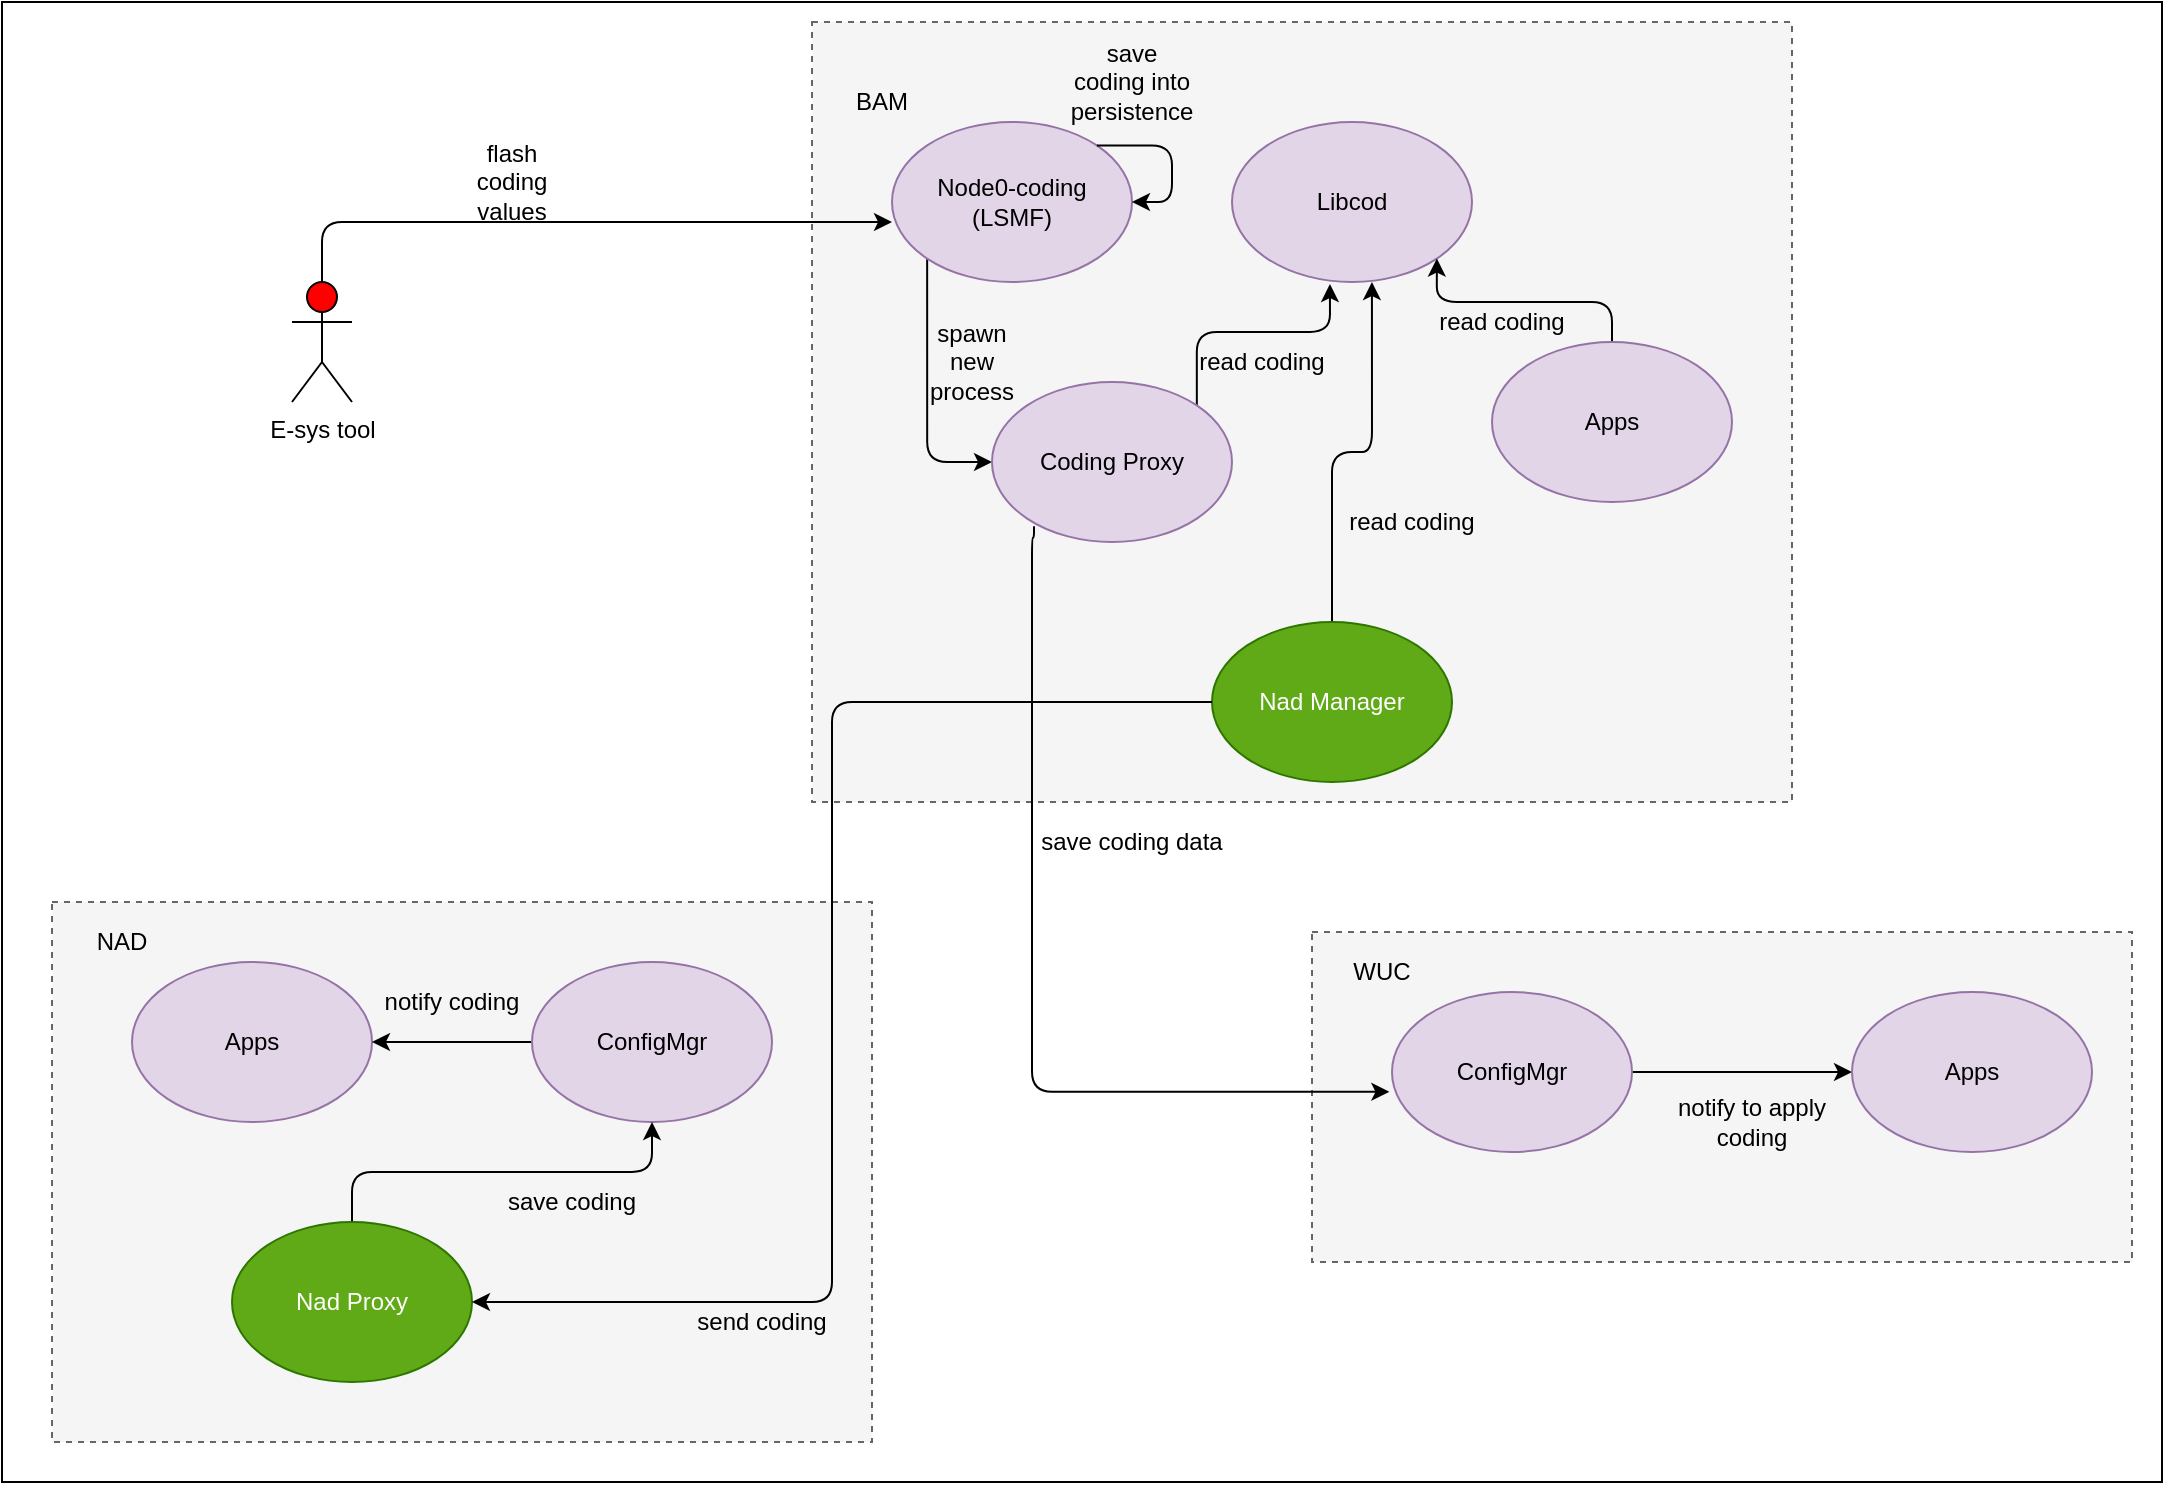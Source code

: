 <mxfile version="13.9.9" type="device" pages="10"><diagram id="XXeiWxMDxAn_hx84mwo6" name="coding"><mxGraphModel dx="572" dy="822" grid="1" gridSize="10" guides="1" tooltips="1" connect="1" arrows="1" fold="1" page="1" pageScale="1" pageWidth="850" pageHeight="1100" math="0" shadow="0"><root><mxCell id="0"/><mxCell id="1" parent="0"/><mxCell id="6G9aB3ev68nQFP3YTZ6s-1" value="" style="rounded=0;whiteSpace=wrap;html=1;" parent="1" vertex="1"><mxGeometry x="1580" y="130" width="1080" height="740" as="geometry"/></mxCell><mxCell id="6G9aB3ev68nQFP3YTZ6s-2" value="E-sys tool" style="shape=umlActor;verticalLabelPosition=bottom;verticalAlign=top;html=1;outlineConnect=0;fillColor=#FF0000;" parent="1" vertex="1"><mxGeometry x="1725" y="270" width="30" height="60" as="geometry"/></mxCell><mxCell id="6G9aB3ev68nQFP3YTZ6s-3" value="" style="rounded=0;whiteSpace=wrap;html=1;dashed=1;fillColor=#f5f5f5;strokeColor=#666666;fontColor=#333333;" parent="1" vertex="1"><mxGeometry x="1985" y="140" width="490" height="390" as="geometry"/></mxCell><mxCell id="6G9aB3ev68nQFP3YTZ6s-4" value="BAM" style="text;html=1;strokeColor=none;fillColor=none;align=center;verticalAlign=middle;whiteSpace=wrap;rounded=0;dashed=1;" parent="1" vertex="1"><mxGeometry x="2000" y="170" width="40" height="20" as="geometry"/></mxCell><mxCell id="6G9aB3ev68nQFP3YTZ6s-5" style="edgeStyle=orthogonalEdgeStyle;rounded=1;orthogonalLoop=1;jettySize=auto;html=1;exitX=0;exitY=1;exitDx=0;exitDy=0;entryX=0;entryY=0.5;entryDx=0;entryDy=0;" parent="1" source="6G9aB3ev68nQFP3YTZ6s-6" target="6G9aB3ev68nQFP3YTZ6s-10" edge="1"><mxGeometry relative="1" as="geometry"/></mxCell><mxCell id="6G9aB3ev68nQFP3YTZ6s-6" value="Node0-coding&lt;br&gt;(LSMF)" style="ellipse;whiteSpace=wrap;html=1;fillColor=#e1d5e7;strokeColor=#9673a6;" parent="1" vertex="1"><mxGeometry x="2025" y="190" width="120" height="80" as="geometry"/></mxCell><mxCell id="6G9aB3ev68nQFP3YTZ6s-7" value="Libcod" style="ellipse;whiteSpace=wrap;html=1;fillColor=#e1d5e7;strokeColor=#9673a6;" parent="1" vertex="1"><mxGeometry x="2195" y="190" width="120" height="80" as="geometry"/></mxCell><mxCell id="6G9aB3ev68nQFP3YTZ6s-8" style="edgeStyle=orthogonalEdgeStyle;rounded=1;orthogonalLoop=1;jettySize=auto;html=1;exitX=1;exitY=0;exitDx=0;exitDy=0;entryX=0.408;entryY=1.013;entryDx=0;entryDy=0;entryPerimeter=0;" parent="1" source="6G9aB3ev68nQFP3YTZ6s-10" target="6G9aB3ev68nQFP3YTZ6s-7" edge="1"><mxGeometry relative="1" as="geometry"/></mxCell><mxCell id="6G9aB3ev68nQFP3YTZ6s-10" value="Coding Proxy" style="ellipse;whiteSpace=wrap;html=1;fillColor=#e1d5e7;strokeColor=#9673a6;" parent="1" vertex="1"><mxGeometry x="2075" y="320" width="120" height="80" as="geometry"/></mxCell><mxCell id="6G9aB3ev68nQFP3YTZ6s-11" style="edgeStyle=orthogonalEdgeStyle;rounded=1;orthogonalLoop=1;jettySize=auto;html=1;exitX=0.5;exitY=0;exitDx=0;exitDy=0;entryX=1;entryY=1;entryDx=0;entryDy=0;" parent="1" source="6G9aB3ev68nQFP3YTZ6s-12" target="6G9aB3ev68nQFP3YTZ6s-7" edge="1"><mxGeometry relative="1" as="geometry"><Array as="points"><mxPoint x="2385" y="280"/><mxPoint x="2297" y="280"/></Array></mxGeometry></mxCell><mxCell id="6G9aB3ev68nQFP3YTZ6s-12" value="Apps" style="ellipse;whiteSpace=wrap;html=1;fillColor=#e1d5e7;strokeColor=#9673a6;" parent="1" vertex="1"><mxGeometry x="2325" y="300" width="120" height="80" as="geometry"/></mxCell><mxCell id="6G9aB3ev68nQFP3YTZ6s-13" style="edgeStyle=orthogonalEdgeStyle;rounded=1;orthogonalLoop=1;jettySize=auto;html=1;exitX=0.5;exitY=0;exitDx=0;exitDy=0;entryX=0.583;entryY=1;entryDx=0;entryDy=0;entryPerimeter=0;" parent="1" source="6G9aB3ev68nQFP3YTZ6s-14" target="6G9aB3ev68nQFP3YTZ6s-7" edge="1"><mxGeometry relative="1" as="geometry"/></mxCell><mxCell id="6G9aB3ev68nQFP3YTZ6s-14" value="Nad Manager" style="ellipse;whiteSpace=wrap;html=1;fillColor=#60a917;strokeColor=#2D7600;fontColor=#ffffff;" parent="1" vertex="1"><mxGeometry x="2185" y="440" width="120" height="80" as="geometry"/></mxCell><mxCell id="6G9aB3ev68nQFP3YTZ6s-15" value="" style="rounded=0;whiteSpace=wrap;html=1;dashed=1;fillColor=#f5f5f5;strokeColor=#666666;fontColor=#333333;" parent="1" vertex="1"><mxGeometry x="1605" y="580" width="410" height="270" as="geometry"/></mxCell><mxCell id="6G9aB3ev68nQFP3YTZ6s-16" value="NAD" style="text;html=1;strokeColor=none;fillColor=none;align=center;verticalAlign=middle;whiteSpace=wrap;rounded=0;dashed=1;" parent="1" vertex="1"><mxGeometry x="1620" y="590" width="40" height="20" as="geometry"/></mxCell><mxCell id="6G9aB3ev68nQFP3YTZ6s-17" value="Apps" style="ellipse;whiteSpace=wrap;html=1;fillColor=#e1d5e7;strokeColor=#9673a6;" parent="1" vertex="1"><mxGeometry x="1645" y="610" width="120" height="80" as="geometry"/></mxCell><mxCell id="6G9aB3ev68nQFP3YTZ6s-18" style="edgeStyle=orthogonalEdgeStyle;rounded=1;orthogonalLoop=1;jettySize=auto;html=1;exitX=0;exitY=0.5;exitDx=0;exitDy=0;entryX=1;entryY=0.5;entryDx=0;entryDy=0;" parent="1" source="6G9aB3ev68nQFP3YTZ6s-19" target="6G9aB3ev68nQFP3YTZ6s-17" edge="1"><mxGeometry relative="1" as="geometry"/></mxCell><mxCell id="6G9aB3ev68nQFP3YTZ6s-19" value="ConfigMgr" style="ellipse;whiteSpace=wrap;html=1;fillColor=#e1d5e7;strokeColor=#9673a6;" parent="1" vertex="1"><mxGeometry x="1845" y="610" width="120" height="80" as="geometry"/></mxCell><mxCell id="6G9aB3ev68nQFP3YTZ6s-20" style="edgeStyle=orthogonalEdgeStyle;rounded=1;orthogonalLoop=1;jettySize=auto;html=1;exitX=0.5;exitY=0;exitDx=0;exitDy=0;" parent="1" source="6G9aB3ev68nQFP3YTZ6s-21" target="6G9aB3ev68nQFP3YTZ6s-19" edge="1"><mxGeometry relative="1" as="geometry"/></mxCell><mxCell id="6G9aB3ev68nQFP3YTZ6s-21" value="Nad Proxy" style="ellipse;whiteSpace=wrap;html=1;fillColor=#60a917;strokeColor=#2D7600;fontColor=#ffffff;" parent="1" vertex="1"><mxGeometry x="1695" y="740" width="120" height="80" as="geometry"/></mxCell><mxCell id="6G9aB3ev68nQFP3YTZ6s-22" value="" style="rounded=0;whiteSpace=wrap;html=1;dashed=1;fillColor=#f5f5f5;strokeColor=#666666;fontColor=#333333;" parent="1" vertex="1"><mxGeometry x="2235" y="595" width="410" height="165" as="geometry"/></mxCell><mxCell id="6G9aB3ev68nQFP3YTZ6s-23" value="WUC" style="text;html=1;strokeColor=none;fillColor=none;align=center;verticalAlign=middle;whiteSpace=wrap;rounded=0;dashed=1;" parent="1" vertex="1"><mxGeometry x="2250" y="605" width="40" height="20" as="geometry"/></mxCell><mxCell id="6G9aB3ev68nQFP3YTZ6s-24" style="edgeStyle=orthogonalEdgeStyle;rounded=1;orthogonalLoop=1;jettySize=auto;html=1;exitX=1;exitY=0.5;exitDx=0;exitDy=0;entryX=0;entryY=0.5;entryDx=0;entryDy=0;" parent="1" source="6G9aB3ev68nQFP3YTZ6s-25" target="6G9aB3ev68nQFP3YTZ6s-26" edge="1"><mxGeometry relative="1" as="geometry"/></mxCell><mxCell id="6G9aB3ev68nQFP3YTZ6s-25" value="ConfigMgr" style="ellipse;whiteSpace=wrap;html=1;fillColor=#e1d5e7;strokeColor=#9673a6;" parent="1" vertex="1"><mxGeometry x="2275" y="625" width="120" height="80" as="geometry"/></mxCell><mxCell id="6G9aB3ev68nQFP3YTZ6s-26" value="Apps" style="ellipse;whiteSpace=wrap;html=1;fillColor=#e1d5e7;strokeColor=#9673a6;" parent="1" vertex="1"><mxGeometry x="2505" y="625" width="120" height="80" as="geometry"/></mxCell><mxCell id="6G9aB3ev68nQFP3YTZ6s-27" value="flash coding values" style="text;html=1;strokeColor=none;fillColor=none;align=center;verticalAlign=middle;whiteSpace=wrap;rounded=0;" parent="1" vertex="1"><mxGeometry x="1815" y="210" width="40" height="20" as="geometry"/></mxCell><mxCell id="6G9aB3ev68nQFP3YTZ6s-28" style="edgeStyle=orthogonalEdgeStyle;rounded=1;orthogonalLoop=1;jettySize=auto;html=1;exitX=1;exitY=0;exitDx=0;exitDy=0;entryX=1;entryY=0.5;entryDx=0;entryDy=0;" parent="1" source="6G9aB3ev68nQFP3YTZ6s-6" target="6G9aB3ev68nQFP3YTZ6s-6" edge="1"><mxGeometry relative="1" as="geometry"><Array as="points"><mxPoint x="2165" y="202"/><mxPoint x="2165" y="230"/></Array></mxGeometry></mxCell><mxCell id="6G9aB3ev68nQFP3YTZ6s-29" value="save coding into persistence" style="text;html=1;strokeColor=none;fillColor=none;align=center;verticalAlign=middle;whiteSpace=wrap;rounded=0;" parent="1" vertex="1"><mxGeometry x="2125" y="160" width="40" height="20" as="geometry"/></mxCell><mxCell id="6G9aB3ev68nQFP3YTZ6s-30" value="spawn new process" style="text;html=1;strokeColor=none;fillColor=none;align=center;verticalAlign=middle;whiteSpace=wrap;rounded=0;" parent="1" vertex="1"><mxGeometry x="2045" y="300" width="40" height="20" as="geometry"/></mxCell><mxCell id="6G9aB3ev68nQFP3YTZ6s-31" value="read coding" style="text;html=1;strokeColor=none;fillColor=none;align=center;verticalAlign=middle;whiteSpace=wrap;rounded=0;" parent="1" vertex="1"><mxGeometry x="2170" y="300" width="80" height="20" as="geometry"/></mxCell><mxCell id="6G9aB3ev68nQFP3YTZ6s-32" value="save coding data" style="text;html=1;strokeColor=none;fillColor=none;align=center;verticalAlign=middle;whiteSpace=wrap;rounded=0;" parent="1" vertex="1"><mxGeometry x="2095" y="540" width="100" height="20" as="geometry"/></mxCell><mxCell id="6G9aB3ev68nQFP3YTZ6s-33" value="notify to apply coding" style="text;html=1;strokeColor=none;fillColor=none;align=center;verticalAlign=middle;whiteSpace=wrap;rounded=0;" parent="1" vertex="1"><mxGeometry x="2415" y="680" width="80" height="20" as="geometry"/></mxCell><mxCell id="6G9aB3ev68nQFP3YTZ6s-34" value="read coding" style="text;html=1;strokeColor=none;fillColor=none;align=center;verticalAlign=middle;whiteSpace=wrap;rounded=0;" parent="1" vertex="1"><mxGeometry x="2295" y="280" width="70" height="20" as="geometry"/></mxCell><mxCell id="6G9aB3ev68nQFP3YTZ6s-35" value="read coding" style="text;html=1;strokeColor=none;fillColor=none;align=center;verticalAlign=middle;whiteSpace=wrap;rounded=0;" parent="1" vertex="1"><mxGeometry x="2245" y="380" width="80" height="20" as="geometry"/></mxCell><mxCell id="6G9aB3ev68nQFP3YTZ6s-36" value="send coding" style="text;html=1;strokeColor=none;fillColor=none;align=center;verticalAlign=middle;whiteSpace=wrap;rounded=0;" parent="1" vertex="1"><mxGeometry x="1920" y="780" width="80" height="20" as="geometry"/></mxCell><mxCell id="6G9aB3ev68nQFP3YTZ6s-37" value="save coding" style="text;html=1;strokeColor=none;fillColor=none;align=center;verticalAlign=middle;whiteSpace=wrap;rounded=0;" parent="1" vertex="1"><mxGeometry x="1825" y="720" width="80" height="20" as="geometry"/></mxCell><mxCell id="6G9aB3ev68nQFP3YTZ6s-38" value="notify coding" style="text;html=1;strokeColor=none;fillColor=none;align=center;verticalAlign=middle;whiteSpace=wrap;rounded=0;" parent="1" vertex="1"><mxGeometry x="1765" y="620" width="80" height="20" as="geometry"/></mxCell><mxCell id="6G9aB3ev68nQFP3YTZ6s-39" style="edgeStyle=orthogonalEdgeStyle;rounded=1;orthogonalLoop=1;jettySize=auto;html=1;exitX=0;exitY=0.5;exitDx=0;exitDy=0;entryX=1;entryY=0.5;entryDx=0;entryDy=0;" parent="1" source="6G9aB3ev68nQFP3YTZ6s-14" target="6G9aB3ev68nQFP3YTZ6s-21" edge="1"><mxGeometry relative="1" as="geometry"><mxPoint x="2212.574" y="518.284" as="sourcePoint"/><mxPoint x="1825" y="790" as="targetPoint"/><Array as="points"><mxPoint x="2185" y="480"/><mxPoint x="1995" y="480"/><mxPoint x="1995" y="780"/></Array></mxGeometry></mxCell><mxCell id="6G9aB3ev68nQFP3YTZ6s-40" style="edgeStyle=orthogonalEdgeStyle;rounded=1;orthogonalLoop=1;jettySize=auto;html=1;exitX=0.5;exitY=0;exitDx=0;exitDy=0;exitPerimeter=0;" parent="1" source="6G9aB3ev68nQFP3YTZ6s-2" edge="1"><mxGeometry relative="1" as="geometry"><mxPoint x="1750" y="280" as="sourcePoint"/><mxPoint x="2025" y="240" as="targetPoint"/><Array as="points"><mxPoint x="1740" y="240"/></Array></mxGeometry></mxCell><mxCell id="U79tLWl5EyKFyhZ6JTG0-1" style="edgeStyle=orthogonalEdgeStyle;rounded=1;orthogonalLoop=1;jettySize=auto;html=1;exitX=0.175;exitY=0.901;exitDx=0;exitDy=0;exitPerimeter=0;entryX=-0.011;entryY=0.624;entryDx=0;entryDy=0;entryPerimeter=0;" parent="1" source="6G9aB3ev68nQFP3YTZ6s-10" target="6G9aB3ev68nQFP3YTZ6s-25" edge="1"><mxGeometry relative="1" as="geometry"><Array as="points"><mxPoint x="2096" y="398"/><mxPoint x="2095" y="398"/><mxPoint x="2095" y="675"/></Array><mxPoint x="2102.574" y="398.284" as="sourcePoint"/><mxPoint x="2270" y="675" as="targetPoint"/></mxGeometry></mxCell></root></mxGraphModel></diagram><diagram name="provisioning" id="548lWA4G6tcIZLaQSaaD"><mxGraphModel dx="572" dy="822" grid="1" gridSize="10" guides="1" tooltips="1" connect="1" arrows="1" fold="1" page="1" pageScale="1" pageWidth="850" pageHeight="1100" math="0" shadow="0"><root><mxCell id="BrnRpFESUYSNvMO92w3X-0"/><mxCell id="BrnRpFESUYSNvMO92w3X-1" parent="BrnRpFESUYSNvMO92w3X-0"/><mxCell id="gnWX8tDvhORZiXKxA50r-0" value="" style="rounded=0;whiteSpace=wrap;html=1;" parent="BrnRpFESUYSNvMO92w3X-1" vertex="1"><mxGeometry x="1010" y="420" width="920" height="730" as="geometry"/></mxCell><mxCell id="gnWX8tDvhORZiXKxA50r-1" value="Backend" style="shape=umlActor;verticalLabelPosition=bottom;verticalAlign=top;html=1;outlineConnect=0;fillColor=#FF0000;" parent="BrnRpFESUYSNvMO92w3X-1" vertex="1"><mxGeometry x="1160" y="560" width="30" height="60" as="geometry"/></mxCell><mxCell id="gnWX8tDvhORZiXKxA50r-2" value="" style="rounded=0;whiteSpace=wrap;html=1;dashed=1;fillColor=#f5f5f5;strokeColor=#666666;fontColor=#333333;" parent="BrnRpFESUYSNvMO92w3X-1" vertex="1"><mxGeometry x="1420" y="430" width="490" height="390" as="geometry"/></mxCell><mxCell id="gnWX8tDvhORZiXKxA50r-3" value="BAM" style="text;html=1;strokeColor=none;fillColor=none;align=center;verticalAlign=middle;whiteSpace=wrap;rounded=0;dashed=1;" parent="BrnRpFESUYSNvMO92w3X-1" vertex="1"><mxGeometry x="1435" y="460" width="40" height="20" as="geometry"/></mxCell><mxCell id="gnWX8tDvhORZiXKxA50r-4" style="edgeStyle=orthogonalEdgeStyle;rounded=1;orthogonalLoop=1;jettySize=auto;html=1;exitX=0;exitY=1;exitDx=0;exitDy=0;entryX=0;entryY=0;entryDx=0;entryDy=0;" parent="BrnRpFESUYSNvMO92w3X-1" source="gnWX8tDvhORZiXKxA50r-6" target="gnWX8tDvhORZiXKxA50r-10" edge="1"><mxGeometry relative="1" as="geometry"><Array as="points"><mxPoint x="1478" y="742"/></Array></mxGeometry></mxCell><mxCell id="gnWX8tDvhORZiXKxA50r-5" style="edgeStyle=orthogonalEdgeStyle;rounded=1;orthogonalLoop=1;jettySize=auto;html=1;exitX=1;exitY=1;exitDx=0;exitDy=0;entryX=0;entryY=0.5;entryDx=0;entryDy=0;" parent="BrnRpFESUYSNvMO92w3X-1" source="gnWX8tDvhORZiXKxA50r-6" target="gnWX8tDvhORZiXKxA50r-8" edge="1"><mxGeometry relative="1" as="geometry"><Array as="points"><mxPoint x="1562" y="580"/><mxPoint x="1670" y="580"/><mxPoint x="1670" y="630"/></Array></mxGeometry></mxCell><mxCell id="gnWX8tDvhORZiXKxA50r-6" value="Provisioning daemon" style="ellipse;whiteSpace=wrap;html=1;fillColor=#e1d5e7;strokeColor=#9673a6;" parent="BrnRpFESUYSNvMO92w3X-1" vertex="1"><mxGeometry x="1460" y="480" width="120" height="80" as="geometry"/></mxCell><mxCell id="gnWX8tDvhORZiXKxA50r-7" style="edgeStyle=orthogonalEdgeStyle;rounded=1;orthogonalLoop=1;jettySize=auto;html=1;exitX=0.5;exitY=0;exitDx=0;exitDy=0;entryX=1;entryY=0.5;entryDx=0;entryDy=0;" parent="BrnRpFESUYSNvMO92w3X-1" source="gnWX8tDvhORZiXKxA50r-8" target="gnWX8tDvhORZiXKxA50r-6" edge="1"><mxGeometry relative="1" as="geometry"><Array as="points"><mxPoint x="1820" y="570"/><mxPoint x="1732" y="570"/><mxPoint x="1732" y="520"/></Array><mxPoint x="1732.426" y="548.284" as="targetPoint"/></mxGeometry></mxCell><mxCell id="gnWX8tDvhORZiXKxA50r-8" value="Apps" style="ellipse;whiteSpace=wrap;html=1;fillColor=#e1d5e7;strokeColor=#9673a6;" parent="BrnRpFESUYSNvMO92w3X-1" vertex="1"><mxGeometry x="1760" y="590" width="120" height="80" as="geometry"/></mxCell><mxCell id="gnWX8tDvhORZiXKxA50r-9" style="edgeStyle=orthogonalEdgeStyle;rounded=1;orthogonalLoop=1;jettySize=auto;html=1;exitX=0.5;exitY=0;exitDx=0;exitDy=0;" parent="BrnRpFESUYSNvMO92w3X-1" source="gnWX8tDvhORZiXKxA50r-10" target="gnWX8tDvhORZiXKxA50r-6" edge="1"><mxGeometry relative="1" as="geometry"><mxPoint x="1699.96" y="560" as="targetPoint"/></mxGeometry></mxCell><mxCell id="gnWX8tDvhORZiXKxA50r-10" value="Nad Manager" style="ellipse;whiteSpace=wrap;html=1;fillColor=#60a917;strokeColor=#2D7600;fontColor=#ffffff;" parent="BrnRpFESUYSNvMO92w3X-1" vertex="1"><mxGeometry x="1620" y="730" width="120" height="80" as="geometry"/></mxCell><mxCell id="gnWX8tDvhORZiXKxA50r-11" value="" style="rounded=0;whiteSpace=wrap;html=1;dashed=1;fillColor=#f5f5f5;strokeColor=#666666;fontColor=#333333;" parent="BrnRpFESUYSNvMO92w3X-1" vertex="1"><mxGeometry x="1040" y="870" width="410" height="270" as="geometry"/></mxCell><mxCell id="gnWX8tDvhORZiXKxA50r-12" value="NAD" style="text;html=1;strokeColor=none;fillColor=none;align=center;verticalAlign=middle;whiteSpace=wrap;rounded=0;dashed=1;" parent="BrnRpFESUYSNvMO92w3X-1" vertex="1"><mxGeometry x="1055" y="880" width="40" height="20" as="geometry"/></mxCell><mxCell id="gnWX8tDvhORZiXKxA50r-13" value="Apps" style="ellipse;whiteSpace=wrap;html=1;fillColor=#e1d5e7;strokeColor=#9673a6;" parent="BrnRpFESUYSNvMO92w3X-1" vertex="1"><mxGeometry x="1080" y="900" width="120" height="80" as="geometry"/></mxCell><mxCell id="gnWX8tDvhORZiXKxA50r-14" style="edgeStyle=orthogonalEdgeStyle;rounded=1;orthogonalLoop=1;jettySize=auto;html=1;exitX=0;exitY=0.5;exitDx=0;exitDy=0;entryX=1;entryY=0.5;entryDx=0;entryDy=0;" parent="BrnRpFESUYSNvMO92w3X-1" source="gnWX8tDvhORZiXKxA50r-15" target="gnWX8tDvhORZiXKxA50r-13" edge="1"><mxGeometry relative="1" as="geometry"/></mxCell><mxCell id="gnWX8tDvhORZiXKxA50r-15" value="ConfigMgr" style="ellipse;whiteSpace=wrap;html=1;fillColor=#e1d5e7;strokeColor=#9673a6;" parent="BrnRpFESUYSNvMO92w3X-1" vertex="1"><mxGeometry x="1300" y="900" width="120" height="80" as="geometry"/></mxCell><mxCell id="gnWX8tDvhORZiXKxA50r-16" style="edgeStyle=orthogonalEdgeStyle;rounded=1;orthogonalLoop=1;jettySize=auto;html=1;exitX=0.5;exitY=0;exitDx=0;exitDy=0;" parent="BrnRpFESUYSNvMO92w3X-1" source="gnWX8tDvhORZiXKxA50r-17" target="gnWX8tDvhORZiXKxA50r-15" edge="1"><mxGeometry relative="1" as="geometry"/></mxCell><mxCell id="gnWX8tDvhORZiXKxA50r-17" value="Nad Proxy" style="ellipse;whiteSpace=wrap;html=1;fillColor=#60a917;strokeColor=#2D7600;fontColor=#ffffff;" parent="BrnRpFESUYSNvMO92w3X-1" vertex="1"><mxGeometry x="1130" y="1030" width="120" height="80" as="geometry"/></mxCell><mxCell id="gnWX8tDvhORZiXKxA50r-18" value="change provisioning data" style="text;html=1;strokeColor=none;fillColor=none;align=center;verticalAlign=middle;whiteSpace=wrap;rounded=0;" parent="BrnRpFESUYSNvMO92w3X-1" vertex="1"><mxGeometry x="1240" y="510" width="150" height="20" as="geometry"/></mxCell><mxCell id="gnWX8tDvhORZiXKxA50r-19" value="subscribe provisioning sections" style="text;html=1;strokeColor=none;fillColor=none;align=center;verticalAlign=middle;whiteSpace=wrap;rounded=0;" parent="BrnRpFESUYSNvMO92w3X-1" vertex="1"><mxGeometry x="1540" y="620" width="120" height="20" as="geometry"/></mxCell><mxCell id="gnWX8tDvhORZiXKxA50r-20" value="send provisioning data" style="text;html=1;strokeColor=none;fillColor=none;align=center;verticalAlign=middle;whiteSpace=wrap;rounded=0;" parent="BrnRpFESUYSNvMO92w3X-1" vertex="1"><mxGeometry x="1355" y="1070" width="80" height="20" as="geometry"/></mxCell><mxCell id="gnWX8tDvhORZiXKxA50r-21" value="save provisioning" style="text;html=1;strokeColor=none;fillColor=none;align=center;verticalAlign=middle;whiteSpace=wrap;rounded=0;" parent="BrnRpFESUYSNvMO92w3X-1" vertex="1"><mxGeometry x="1260" y="1010" width="80" height="20" as="geometry"/></mxCell><mxCell id="gnWX8tDvhORZiXKxA50r-22" value="notify provisioning data" style="text;html=1;strokeColor=none;fillColor=none;align=center;verticalAlign=middle;whiteSpace=wrap;rounded=0;" parent="BrnRpFESUYSNvMO92w3X-1" vertex="1"><mxGeometry x="1190" y="920" width="120" height="20" as="geometry"/></mxCell><mxCell id="gnWX8tDvhORZiXKxA50r-23" style="edgeStyle=orthogonalEdgeStyle;rounded=1;orthogonalLoop=1;jettySize=auto;html=1;exitX=0;exitY=0.5;exitDx=0;exitDy=0;entryX=1;entryY=0.5;entryDx=0;entryDy=0;" parent="BrnRpFESUYSNvMO92w3X-1" source="gnWX8tDvhORZiXKxA50r-10" target="gnWX8tDvhORZiXKxA50r-17" edge="1"><mxGeometry relative="1" as="geometry"><mxPoint x="1647.574" y="808.284" as="sourcePoint"/><mxPoint x="1260" y="1080" as="targetPoint"/><Array as="points"><mxPoint x="1620" y="770"/><mxPoint x="1430" y="770"/><mxPoint x="1430" y="1070"/></Array></mxGeometry></mxCell><mxCell id="gnWX8tDvhORZiXKxA50r-24" style="edgeStyle=orthogonalEdgeStyle;rounded=1;orthogonalLoop=1;jettySize=auto;html=1;exitX=0.5;exitY=0;exitDx=0;exitDy=0;exitPerimeter=0;" parent="BrnRpFESUYSNvMO92w3X-1" source="gnWX8tDvhORZiXKxA50r-1" edge="1"><mxGeometry relative="1" as="geometry"><mxPoint x="1185" y="570" as="sourcePoint"/><mxPoint x="1460" y="530" as="targetPoint"/><Array as="points"><mxPoint x="1175" y="530"/></Array></mxGeometry></mxCell><mxCell id="gnWX8tDvhORZiXKxA50r-25" value="subscribe provisioning sections" style="text;html=1;strokeColor=none;fillColor=none;align=center;verticalAlign=middle;whiteSpace=wrap;rounded=0;" parent="BrnRpFESUYSNvMO92w3X-1" vertex="1"><mxGeometry x="1750" y="540" width="120" height="20" as="geometry"/></mxCell><mxCell id="gnWX8tDvhORZiXKxA50r-26" value="notify provisioning change" style="text;html=1;strokeColor=none;fillColor=none;align=center;verticalAlign=middle;whiteSpace=wrap;rounded=0;" parent="BrnRpFESUYSNvMO92w3X-1" vertex="1"><mxGeometry x="1500" y="710" width="120" height="20" as="geometry"/></mxCell><mxCell id="gnWX8tDvhORZiXKxA50r-27" value="notify provisioning change" style="text;html=1;strokeColor=none;fillColor=none;align=center;verticalAlign=middle;whiteSpace=wrap;rounded=0;" parent="BrnRpFESUYSNvMO92w3X-1" vertex="1"><mxGeometry x="1580" y="570" width="120" height="20" as="geometry"/></mxCell></root></mxGraphModel></diagram><diagram name="diagnostic" id="ZC1XRu-qmUv0f4ggA-8M"><mxGraphModel dx="572" dy="822" grid="1" gridSize="10" guides="1" tooltips="1" connect="1" arrows="1" fold="1" page="1" pageScale="1" pageWidth="850" pageHeight="1100" math="0" shadow="0"><root><mxCell id="qAPQBl6UyGlfwRCAQjy9-0"/><mxCell id="qAPQBl6UyGlfwRCAQjy9-1" parent="qAPQBl6UyGlfwRCAQjy9-0"/><mxCell id="EEx4HeYIIgY7QLsT-EUk-0" value="" style="rounded=0;whiteSpace=wrap;html=1;" parent="qAPQBl6UyGlfwRCAQjy9-1" vertex="1"><mxGeometry x="1210" y="810" width="910" height="720" as="geometry"/></mxCell><mxCell id="EEx4HeYIIgY7QLsT-EUk-1" value="Diagnostic tool" style="shape=umlActor;verticalLabelPosition=bottom;verticalAlign=top;html=1;outlineConnect=0;fillColor=#FF0000;" parent="qAPQBl6UyGlfwRCAQjy9-1" vertex="1"><mxGeometry x="1360" y="945" width="30" height="60" as="geometry"/></mxCell><mxCell id="EEx4HeYIIgY7QLsT-EUk-2" value="" style="rounded=0;whiteSpace=wrap;html=1;dashed=1;fillColor=#f5f5f5;strokeColor=#666666;fontColor=#333333;" parent="qAPQBl6UyGlfwRCAQjy9-1" vertex="1"><mxGeometry x="1620" y="815" width="490" height="390" as="geometry"/></mxCell><mxCell id="EEx4HeYIIgY7QLsT-EUk-3" value="BAM" style="text;html=1;strokeColor=none;fillColor=none;align=center;verticalAlign=middle;whiteSpace=wrap;rounded=0;dashed=1;" parent="qAPQBl6UyGlfwRCAQjy9-1" vertex="1"><mxGeometry x="1635" y="845" width="40" height="20" as="geometry"/></mxCell><mxCell id="EEx4HeYIIgY7QLsT-EUk-4" style="edgeStyle=orthogonalEdgeStyle;rounded=1;orthogonalLoop=1;jettySize=auto;html=1;exitX=0;exitY=1;exitDx=0;exitDy=0;entryX=0;entryY=0;entryDx=0;entryDy=0;startArrow=none;startFill=0;endArrow=classic;endFill=1;" parent="qAPQBl6UyGlfwRCAQjy9-1" source="EEx4HeYIIgY7QLsT-EUk-6" target="EEx4HeYIIgY7QLsT-EUk-10" edge="1"><mxGeometry relative="1" as="geometry"><Array as="points"><mxPoint x="1678" y="1127"/></Array></mxGeometry></mxCell><mxCell id="EEx4HeYIIgY7QLsT-EUk-5" style="edgeStyle=orthogonalEdgeStyle;rounded=1;orthogonalLoop=1;jettySize=auto;html=1;exitX=1;exitY=1;exitDx=0;exitDy=0;entryX=0;entryY=0.5;entryDx=0;entryDy=0;startArrow=classic;startFill=1;endArrow=none;endFill=0;" parent="qAPQBl6UyGlfwRCAQjy9-1" source="EEx4HeYIIgY7QLsT-EUk-6" target="EEx4HeYIIgY7QLsT-EUk-8" edge="1"><mxGeometry relative="1" as="geometry"><Array as="points"><mxPoint x="1762" y="965"/><mxPoint x="1870" y="965"/><mxPoint x="1870" y="1015"/></Array></mxGeometry></mxCell><mxCell id="EEx4HeYIIgY7QLsT-EUk-6" value="LSMF" style="ellipse;whiteSpace=wrap;html=1;fillColor=#e1d5e7;strokeColor=#9673a6;" parent="qAPQBl6UyGlfwRCAQjy9-1" vertex="1"><mxGeometry x="1660" y="865" width="120" height="80" as="geometry"/></mxCell><mxCell id="EEx4HeYIIgY7QLsT-EUk-7" style="edgeStyle=orthogonalEdgeStyle;rounded=1;orthogonalLoop=1;jettySize=auto;html=1;exitX=0.5;exitY=0;exitDx=0;exitDy=0;entryX=1;entryY=0.5;entryDx=0;entryDy=0;startArrow=classic;startFill=1;endArrow=none;endFill=0;" parent="qAPQBl6UyGlfwRCAQjy9-1" source="EEx4HeYIIgY7QLsT-EUk-8" target="EEx4HeYIIgY7QLsT-EUk-6" edge="1"><mxGeometry relative="1" as="geometry"><Array as="points"><mxPoint x="2020" y="955"/><mxPoint x="1932" y="955"/><mxPoint x="1932" y="905"/></Array><mxPoint x="1932.426" y="933.284" as="targetPoint"/></mxGeometry></mxCell><mxCell id="EEx4HeYIIgY7QLsT-EUk-8" value="Apps" style="ellipse;whiteSpace=wrap;html=1;fillColor=#e1d5e7;strokeColor=#9673a6;" parent="qAPQBl6UyGlfwRCAQjy9-1" vertex="1"><mxGeometry x="1960" y="975" width="120" height="80" as="geometry"/></mxCell><mxCell id="EEx4HeYIIgY7QLsT-EUk-9" style="edgeStyle=orthogonalEdgeStyle;rounded=1;orthogonalLoop=1;jettySize=auto;html=1;exitX=0.5;exitY=0;exitDx=0;exitDy=0;startArrow=none;startFill=0;endArrow=classic;endFill=1;" parent="qAPQBl6UyGlfwRCAQjy9-1" source="EEx4HeYIIgY7QLsT-EUk-10" target="EEx4HeYIIgY7QLsT-EUk-6" edge="1"><mxGeometry relative="1" as="geometry"><mxPoint x="1899.96" y="945" as="targetPoint"/></mxGeometry></mxCell><mxCell id="EEx4HeYIIgY7QLsT-EUk-10" value="Nad Manager" style="ellipse;whiteSpace=wrap;html=1;fillColor=#60a917;strokeColor=#2D7600;fontColor=#ffffff;" parent="qAPQBl6UyGlfwRCAQjy9-1" vertex="1"><mxGeometry x="1820" y="1115" width="120" height="80" as="geometry"/></mxCell><mxCell id="EEx4HeYIIgY7QLsT-EUk-11" value="" style="rounded=0;whiteSpace=wrap;html=1;dashed=1;fillColor=#f5f5f5;strokeColor=#666666;fontColor=#333333;" parent="qAPQBl6UyGlfwRCAQjy9-1" vertex="1"><mxGeometry x="1240" y="1255" width="410" height="270" as="geometry"/></mxCell><mxCell id="EEx4HeYIIgY7QLsT-EUk-12" value="NAD" style="text;html=1;strokeColor=none;fillColor=none;align=center;verticalAlign=middle;whiteSpace=wrap;rounded=0;dashed=1;" parent="qAPQBl6UyGlfwRCAQjy9-1" vertex="1"><mxGeometry x="1255" y="1265" width="40" height="20" as="geometry"/></mxCell><mxCell id="EEx4HeYIIgY7QLsT-EUk-13" value="Apps" style="ellipse;whiteSpace=wrap;html=1;fillColor=#e1d5e7;strokeColor=#9673a6;" parent="qAPQBl6UyGlfwRCAQjy9-1" vertex="1"><mxGeometry x="1280" y="1285" width="120" height="80" as="geometry"/></mxCell><mxCell id="EEx4HeYIIgY7QLsT-EUk-14" style="edgeStyle=orthogonalEdgeStyle;rounded=1;orthogonalLoop=1;jettySize=auto;html=1;exitX=0;exitY=0.5;exitDx=0;exitDy=0;entryX=1;entryY=0.5;entryDx=0;entryDy=0;startArrow=classic;startFill=1;" parent="qAPQBl6UyGlfwRCAQjy9-1" source="EEx4HeYIIgY7QLsT-EUk-15" target="EEx4HeYIIgY7QLsT-EUk-13" edge="1"><mxGeometry relative="1" as="geometry"/></mxCell><mxCell id="EEx4HeYIIgY7QLsT-EUk-15" value="Diagnostic Mgr" style="ellipse;whiteSpace=wrap;html=1;fillColor=#e1d5e7;strokeColor=#9673a6;" parent="qAPQBl6UyGlfwRCAQjy9-1" vertex="1"><mxGeometry x="1500" y="1285" width="120" height="80" as="geometry"/></mxCell><mxCell id="EEx4HeYIIgY7QLsT-EUk-16" style="edgeStyle=orthogonalEdgeStyle;rounded=1;orthogonalLoop=1;jettySize=auto;html=1;exitX=0.5;exitY=0;exitDx=0;exitDy=0;startArrow=classic;startFill=1;" parent="qAPQBl6UyGlfwRCAQjy9-1" source="EEx4HeYIIgY7QLsT-EUk-17" target="EEx4HeYIIgY7QLsT-EUk-15" edge="1"><mxGeometry relative="1" as="geometry"/></mxCell><mxCell id="EEx4HeYIIgY7QLsT-EUk-17" value="Nad Proxy" style="ellipse;whiteSpace=wrap;html=1;fillColor=#60a917;strokeColor=#2D7600;fontColor=#ffffff;" parent="qAPQBl6UyGlfwRCAQjy9-1" vertex="1"><mxGeometry x="1330" y="1415" width="120" height="80" as="geometry"/></mxCell><mxCell id="EEx4HeYIIgY7QLsT-EUk-18" value="diagnostic request" style="text;html=1;strokeColor=none;fillColor=none;align=center;verticalAlign=middle;whiteSpace=wrap;rounded=0;" parent="qAPQBl6UyGlfwRCAQjy9-1" vertex="1"><mxGeometry x="1440" y="895" width="150" height="20" as="geometry"/></mxCell><mxCell id="EEx4HeYIIgY7QLsT-EUk-19" value="request/response diagnostic job" style="text;html=1;strokeColor=none;fillColor=none;align=center;verticalAlign=middle;whiteSpace=wrap;rounded=0;" parent="qAPQBl6UyGlfwRCAQjy9-1" vertex="1"><mxGeometry x="1635" y="1225" width="80" height="20" as="geometry"/></mxCell><mxCell id="EEx4HeYIIgY7QLsT-EUk-20" value="request/response diagnostic job" style="text;html=1;strokeColor=none;fillColor=none;align=center;verticalAlign=middle;whiteSpace=wrap;rounded=0;" parent="qAPQBl6UyGlfwRCAQjy9-1" vertex="1"><mxGeometry x="1460" y="1395" width="80" height="20" as="geometry"/></mxCell><mxCell id="EEx4HeYIIgY7QLsT-EUk-21" value="writeDID/readDID/&lt;br&gt;routineControl" style="text;html=1;strokeColor=none;fillColor=none;align=center;verticalAlign=middle;whiteSpace=wrap;rounded=0;" parent="qAPQBl6UyGlfwRCAQjy9-1" vertex="1"><mxGeometry x="1390" y="1295" width="120" height="20" as="geometry"/></mxCell><mxCell id="EEx4HeYIIgY7QLsT-EUk-22" style="edgeStyle=orthogonalEdgeStyle;rounded=1;orthogonalLoop=1;jettySize=auto;html=1;exitX=0;exitY=0.5;exitDx=0;exitDy=0;entryX=1;entryY=0.5;entryDx=0;entryDy=0;startArrow=classic;startFill=1;" parent="qAPQBl6UyGlfwRCAQjy9-1" source="EEx4HeYIIgY7QLsT-EUk-10" target="EEx4HeYIIgY7QLsT-EUk-17" edge="1"><mxGeometry relative="1" as="geometry"><mxPoint x="1847.574" y="1193.284" as="sourcePoint"/><mxPoint x="1460" y="1465" as="targetPoint"/><Array as="points"><mxPoint x="1820" y="1155"/><mxPoint x="1630" y="1155"/><mxPoint x="1630" y="1455"/></Array></mxGeometry></mxCell><mxCell id="EEx4HeYIIgY7QLsT-EUk-23" style="edgeStyle=orthogonalEdgeStyle;rounded=1;orthogonalLoop=1;jettySize=auto;html=1;exitX=0.5;exitY=0;exitDx=0;exitDy=0;exitPerimeter=0;" parent="qAPQBl6UyGlfwRCAQjy9-1" source="EEx4HeYIIgY7QLsT-EUk-1" edge="1"><mxGeometry relative="1" as="geometry"><mxPoint x="1385" y="955" as="sourcePoint"/><mxPoint x="1660" y="915" as="targetPoint"/><Array as="points"><mxPoint x="1375" y="915"/></Array></mxGeometry></mxCell><mxCell id="EEx4HeYIIgY7QLsT-EUk-24" value="request Diagnostic Job" style="text;html=1;strokeColor=none;fillColor=none;align=center;verticalAlign=middle;whiteSpace=wrap;rounded=0;" parent="qAPQBl6UyGlfwRCAQjy9-1" vertex="1"><mxGeometry x="1950" y="925" width="120" height="20" as="geometry"/></mxCell><mxCell id="EEx4HeYIIgY7QLsT-EUk-25" value="response diagnostic job" style="text;html=1;strokeColor=none;fillColor=none;align=center;verticalAlign=middle;whiteSpace=wrap;rounded=0;" parent="qAPQBl6UyGlfwRCAQjy9-1" vertex="1"><mxGeometry x="1730" y="1005" width="120" height="20" as="geometry"/></mxCell><mxCell id="EEx4HeYIIgY7QLsT-EUk-26" value="response Diagnostic job" style="text;html=1;strokeColor=none;fillColor=none;align=center;verticalAlign=middle;whiteSpace=wrap;rounded=0;" parent="qAPQBl6UyGlfwRCAQjy9-1" vertex="1"><mxGeometry x="1780" y="955" width="120" height="20" as="geometry"/></mxCell><mxCell id="EEx4HeYIIgY7QLsT-EUk-27" value="request Diagnostic Job" style="text;html=1;strokeColor=none;fillColor=none;align=center;verticalAlign=middle;whiteSpace=wrap;rounded=0;" parent="qAPQBl6UyGlfwRCAQjy9-1" vertex="1"><mxGeometry x="1675" y="1105" width="120" height="20" as="geometry"/></mxCell></root></mxGraphModel></diagram><diagram name="vin" id="mhX_82dkSdi_-OPvpc_I"><mxGraphModel dx="1212" dy="1182" grid="1" gridSize="10" guides="1" tooltips="1" connect="1" arrows="1" fold="1" page="1" pageScale="1" pageWidth="850" pageHeight="1100" math="0" shadow="0"><root><mxCell id="aP-cAlYHe7t3_atz4_38-0"/><mxCell id="aP-cAlYHe7t3_atz4_38-1" parent="aP-cAlYHe7t3_atz4_38-0"/><mxCell id="wDmnE7eCHzAsh1iyQ2W5-0" value="" style="rounded=0;whiteSpace=wrap;html=1;" vertex="1" parent="aP-cAlYHe7t3_atz4_38-1"><mxGeometry x="1110" y="670" width="900" height="660" as="geometry"/></mxCell><mxCell id="wDmnE7eCHzAsh1iyQ2W5-1" value="" style="rounded=0;whiteSpace=wrap;html=1;dashed=1;fillColor=#f5f5f5;strokeColor=#666666;fontColor=#333333;" vertex="1" parent="aP-cAlYHe7t3_atz4_38-1"><mxGeometry x="1510" y="680" width="490" height="320" as="geometry"/></mxCell><mxCell id="wDmnE7eCHzAsh1iyQ2W5-2" value="BAM" style="text;html=1;strokeColor=none;fillColor=none;align=center;verticalAlign=middle;whiteSpace=wrap;rounded=0;dashed=1;" vertex="1" parent="aP-cAlYHe7t3_atz4_38-1"><mxGeometry x="1530" y="690" width="40" height="20" as="geometry"/></mxCell><mxCell id="wDmnE7eCHzAsh1iyQ2W5-3" style="edgeStyle=orthogonalEdgeStyle;rounded=1;orthogonalLoop=1;jettySize=auto;html=1;exitX=0.5;exitY=1;exitDx=0;exitDy=0;startArrow=none;startFill=0;endArrow=classic;endFill=1;" edge="1" source="wDmnE7eCHzAsh1iyQ2W5-4" target="wDmnE7eCHzAsh1iyQ2W5-5" parent="aP-cAlYHe7t3_atz4_38-1"><mxGeometry relative="1" as="geometry"/></mxCell><mxCell id="wDmnE7eCHzAsh1iyQ2W5-4" value="VIN service" style="ellipse;whiteSpace=wrap;html=1;fillColor=#e1d5e7;strokeColor=#9673a6;" vertex="1" parent="aP-cAlYHe7t3_atz4_38-1"><mxGeometry x="1710" y="710" width="120" height="80" as="geometry"/></mxCell><mxCell id="wDmnE7eCHzAsh1iyQ2W5-5" value="Nad Manager" style="ellipse;whiteSpace=wrap;html=1;fillColor=#60a917;strokeColor=#2D7600;fontColor=#ffffff;" vertex="1" parent="aP-cAlYHe7t3_atz4_38-1"><mxGeometry x="1710" y="910" width="120" height="80" as="geometry"/></mxCell><mxCell id="wDmnE7eCHzAsh1iyQ2W5-6" value="" style="rounded=0;whiteSpace=wrap;html=1;dashed=1;fillColor=#f5f5f5;strokeColor=#666666;fontColor=#333333;" vertex="1" parent="aP-cAlYHe7t3_atz4_38-1"><mxGeometry x="1130" y="1050" width="410" height="270" as="geometry"/></mxCell><mxCell id="wDmnE7eCHzAsh1iyQ2W5-7" value="NAD" style="text;html=1;strokeColor=none;fillColor=none;align=center;verticalAlign=middle;whiteSpace=wrap;rounded=0;dashed=1;" vertex="1" parent="aP-cAlYHe7t3_atz4_38-1"><mxGeometry x="1145" y="1060" width="40" height="20" as="geometry"/></mxCell><mxCell id="wDmnE7eCHzAsh1iyQ2W5-8" value="Apps" style="ellipse;whiteSpace=wrap;html=1;fillColor=#e1d5e7;strokeColor=#9673a6;" vertex="1" parent="aP-cAlYHe7t3_atz4_38-1"><mxGeometry x="1170" y="1080" width="120" height="80" as="geometry"/></mxCell><mxCell id="wDmnE7eCHzAsh1iyQ2W5-9" style="edgeStyle=orthogonalEdgeStyle;rounded=1;orthogonalLoop=1;jettySize=auto;html=1;exitX=0;exitY=0.5;exitDx=0;exitDy=0;entryX=1;entryY=0.5;entryDx=0;entryDy=0;startArrow=none;startFill=0;" edge="1" source="wDmnE7eCHzAsh1iyQ2W5-10" target="wDmnE7eCHzAsh1iyQ2W5-8" parent="aP-cAlYHe7t3_atz4_38-1"><mxGeometry relative="1" as="geometry"/></mxCell><mxCell id="wDmnE7eCHzAsh1iyQ2W5-10" value="Config Mgr" style="ellipse;whiteSpace=wrap;html=1;fillColor=#e1d5e7;strokeColor=#9673a6;" vertex="1" parent="aP-cAlYHe7t3_atz4_38-1"><mxGeometry x="1390" y="1080" width="120" height="80" as="geometry"/></mxCell><mxCell id="wDmnE7eCHzAsh1iyQ2W5-11" style="edgeStyle=orthogonalEdgeStyle;rounded=1;orthogonalLoop=1;jettySize=auto;html=1;exitX=0.5;exitY=0;exitDx=0;exitDy=0;startArrow=none;startFill=0;endArrow=classic;endFill=1;" edge="1" source="wDmnE7eCHzAsh1iyQ2W5-12" target="wDmnE7eCHzAsh1iyQ2W5-10" parent="aP-cAlYHe7t3_atz4_38-1"><mxGeometry relative="1" as="geometry"/></mxCell><mxCell id="wDmnE7eCHzAsh1iyQ2W5-12" value="Nad Proxy" style="ellipse;whiteSpace=wrap;html=1;fillColor=#60a917;strokeColor=#2D7600;fontColor=#ffffff;" vertex="1" parent="aP-cAlYHe7t3_atz4_38-1"><mxGeometry x="1220" y="1210" width="120" height="80" as="geometry"/></mxCell><mxCell id="wDmnE7eCHzAsh1iyQ2W5-13" value="send VIN" style="text;html=1;strokeColor=none;fillColor=none;align=center;verticalAlign=middle;whiteSpace=wrap;rounded=0;" vertex="1" parent="aP-cAlYHe7t3_atz4_38-1"><mxGeometry x="1510" y="1010" width="80" height="20" as="geometry"/></mxCell><mxCell id="wDmnE7eCHzAsh1iyQ2W5-14" value="send VIN" style="text;html=1;strokeColor=none;fillColor=none;align=center;verticalAlign=middle;whiteSpace=wrap;rounded=0;" vertex="1" parent="aP-cAlYHe7t3_atz4_38-1"><mxGeometry x="1350" y="1190" width="80" height="20" as="geometry"/></mxCell><mxCell id="wDmnE7eCHzAsh1iyQ2W5-15" value="notify VIN" style="text;html=1;strokeColor=none;fillColor=none;align=center;verticalAlign=middle;whiteSpace=wrap;rounded=0;" vertex="1" parent="aP-cAlYHe7t3_atz4_38-1"><mxGeometry x="1280" y="1090" width="120" height="20" as="geometry"/></mxCell><mxCell id="wDmnE7eCHzAsh1iyQ2W5-16" style="edgeStyle=orthogonalEdgeStyle;rounded=1;orthogonalLoop=1;jettySize=auto;html=1;exitX=0;exitY=0.5;exitDx=0;exitDy=0;entryX=1;entryY=0.5;entryDx=0;entryDy=0;startArrow=none;startFill=0;" edge="1" source="wDmnE7eCHzAsh1iyQ2W5-5" target="wDmnE7eCHzAsh1iyQ2W5-12" parent="aP-cAlYHe7t3_atz4_38-1"><mxGeometry relative="1" as="geometry"><mxPoint x="1737.574" y="988.284" as="sourcePoint"/><mxPoint x="1350" y="1260" as="targetPoint"/><Array as="points"><mxPoint x="1710" y="950"/><mxPoint x="1520" y="950"/><mxPoint x="1520" y="1250"/></Array></mxGeometry></mxCell><mxCell id="wDmnE7eCHzAsh1iyQ2W5-17" value="get VIN" style="text;html=1;strokeColor=none;fillColor=none;align=center;verticalAlign=middle;whiteSpace=wrap;rounded=0;" vertex="1" parent="aP-cAlYHe7t3_atz4_38-1"><mxGeometry x="1740" y="820" width="120" height="20" as="geometry"/></mxCell></root></mxGraphModel></diagram><diagram name="LPA" id="5C9k50cexPXEwH_VOrb7"><mxGraphModel dx="572" dy="822" grid="1" gridSize="10" guides="1" tooltips="1" connect="1" arrows="1" fold="1" page="1" pageScale="1" pageWidth="850" pageHeight="1100" math="0" shadow="0"><root><mxCell id="QvTT0X9il38C-7qRrTh--0"/><mxCell id="QvTT0X9il38C-7qRrTh--1" parent="QvTT0X9il38C-7qRrTh--0"/><mxCell id="odmdW24xxI2j0Sn83n2b-0" value="" style="rounded=0;whiteSpace=wrap;html=1;" parent="QvTT0X9il38C-7qRrTh--1" vertex="1"><mxGeometry x="1270" y="940" width="910" height="840" as="geometry"/></mxCell><mxCell id="odmdW24xxI2j0Sn83n2b-1" value="Backend" style="shape=umlActor;verticalLabelPosition=bottom;verticalAlign=top;html=1;outlineConnect=0;fillColor=#FF0000;" parent="QvTT0X9il38C-7qRrTh--1" vertex="1"><mxGeometry x="1410" y="1130" width="30" height="60" as="geometry"/></mxCell><mxCell id="odmdW24xxI2j0Sn83n2b-2" value="" style="rounded=0;whiteSpace=wrap;html=1;dashed=1;fillColor=#f5f5f5;strokeColor=#666666;fontColor=#333333;" parent="QvTT0X9il38C-7qRrTh--1" vertex="1"><mxGeometry x="1670" y="1000" width="490" height="390" as="geometry"/></mxCell><mxCell id="odmdW24xxI2j0Sn83n2b-3" value="BAM" style="text;html=1;strokeColor=none;fillColor=none;align=center;verticalAlign=middle;whiteSpace=wrap;rounded=0;dashed=1;" parent="QvTT0X9il38C-7qRrTh--1" vertex="1"><mxGeometry x="1685" y="1030" width="40" height="20" as="geometry"/></mxCell><mxCell id="odmdW24xxI2j0Sn83n2b-4" style="edgeStyle=orthogonalEdgeStyle;rounded=1;orthogonalLoop=1;jettySize=auto;html=1;exitX=0;exitY=1;exitDx=0;exitDy=0;entryX=0;entryY=0;entryDx=0;entryDy=0;startArrow=none;startFill=0;endArrow=classic;endFill=1;" parent="QvTT0X9il38C-7qRrTh--1" source="odmdW24xxI2j0Sn83n2b-5" target="odmdW24xxI2j0Sn83n2b-7" edge="1"><mxGeometry relative="1" as="geometry"><Array as="points"><mxPoint x="1728" y="1312"/></Array></mxGeometry></mxCell><mxCell id="odmdW24xxI2j0Sn83n2b-5" value="MCP gateway" style="ellipse;whiteSpace=wrap;html=1;fillColor=#e1d5e7;strokeColor=#9673a6;" parent="QvTT0X9il38C-7qRrTh--1" vertex="1"><mxGeometry x="1710" y="1050" width="120" height="80" as="geometry"/></mxCell><mxCell id="odmdW24xxI2j0Sn83n2b-6" style="edgeStyle=orthogonalEdgeStyle;rounded=1;orthogonalLoop=1;jettySize=auto;html=1;exitX=0.5;exitY=0;exitDx=0;exitDy=0;startArrow=classic;startFill=1;endArrow=none;endFill=0;" parent="QvTT0X9il38C-7qRrTh--1" source="odmdW24xxI2j0Sn83n2b-7" target="odmdW24xxI2j0Sn83n2b-5" edge="1"><mxGeometry relative="1" as="geometry"><mxPoint x="1949.96" y="1130" as="targetPoint"/></mxGeometry></mxCell><mxCell id="odmdW24xxI2j0Sn83n2b-7" value="Nad Manager" style="ellipse;whiteSpace=wrap;html=1;fillColor=#60a917;strokeColor=#2D7600;fontColor=#ffffff;" parent="QvTT0X9il38C-7qRrTh--1" vertex="1"><mxGeometry x="1870" y="1300" width="120" height="80" as="geometry"/></mxCell><mxCell id="odmdW24xxI2j0Sn83n2b-8" value="" style="rounded=0;whiteSpace=wrap;html=1;dashed=1;fillColor=#f5f5f5;strokeColor=#666666;fontColor=#333333;" parent="QvTT0X9il38C-7qRrTh--1" vertex="1"><mxGeometry x="1290" y="1440" width="410" height="270" as="geometry"/></mxCell><mxCell id="odmdW24xxI2j0Sn83n2b-9" value="NAD" style="text;html=1;strokeColor=none;fillColor=none;align=center;verticalAlign=middle;whiteSpace=wrap;rounded=0;dashed=1;" parent="QvTT0X9il38C-7qRrTh--1" vertex="1"><mxGeometry x="1305" y="1450" width="40" height="20" as="geometry"/></mxCell><mxCell id="odmdW24xxI2j0Sn83n2b-10" value="eSIM" style="ellipse;whiteSpace=wrap;html=1;fillColor=#e1d5e7;strokeColor=#9673a6;" parent="QvTT0X9il38C-7qRrTh--1" vertex="1"><mxGeometry x="1330" y="1470" width="120" height="80" as="geometry"/></mxCell><mxCell id="odmdW24xxI2j0Sn83n2b-11" style="edgeStyle=orthogonalEdgeStyle;rounded=1;orthogonalLoop=1;jettySize=auto;html=1;exitX=0;exitY=0.5;exitDx=0;exitDy=0;entryX=1;entryY=0.5;entryDx=0;entryDy=0;startArrow=none;startFill=0;strokeColor=#3333FF;" parent="QvTT0X9il38C-7qRrTh--1" source="odmdW24xxI2j0Sn83n2b-14" target="odmdW24xxI2j0Sn83n2b-10" edge="1"><mxGeometry relative="1" as="geometry"/></mxCell><mxCell id="odmdW24xxI2j0Sn83n2b-12" style="edgeStyle=orthogonalEdgeStyle;rounded=1;orthogonalLoop=1;jettySize=auto;html=1;exitX=0;exitY=1;exitDx=0;exitDy=0;startArrow=none;startFill=0;endArrow=classic;endFill=1;strokeColor=#FF0000;" parent="QvTT0X9il38C-7qRrTh--1" source="odmdW24xxI2j0Sn83n2b-14" target="odmdW24xxI2j0Sn83n2b-18" edge="1"><mxGeometry relative="1" as="geometry"><Array as="points"><mxPoint x="1568" y="1580"/><mxPoint x="1440" y="1580"/></Array></mxGeometry></mxCell><mxCell id="odmdW24xxI2j0Sn83n2b-13" style="edgeStyle=orthogonalEdgeStyle;rounded=1;orthogonalLoop=1;jettySize=auto;html=1;exitX=0.033;exitY=0.725;exitDx=0;exitDy=0;entryX=0.092;entryY=0.225;entryDx=0;entryDy=0;entryPerimeter=0;startArrow=none;startFill=0;endArrow=classic;endFill=1;exitPerimeter=0;strokeColor=#3333FF;" parent="QvTT0X9il38C-7qRrTh--1" source="odmdW24xxI2j0Sn83n2b-14" target="odmdW24xxI2j0Sn83n2b-18" edge="1"><mxGeometry relative="1" as="geometry"><Array as="points"><mxPoint x="1554" y="1550"/><mxPoint x="1450" y="1550"/><mxPoint x="1450" y="1560"/><mxPoint x="1391" y="1560"/></Array></mxGeometry></mxCell><mxCell id="odmdW24xxI2j0Sn83n2b-14" value="LPA manager" style="ellipse;whiteSpace=wrap;html=1;fillColor=#e1d5e7;strokeColor=#9673a6;" parent="QvTT0X9il38C-7qRrTh--1" vertex="1"><mxGeometry x="1550" y="1470" width="120" height="80" as="geometry"/></mxCell><mxCell id="odmdW24xxI2j0Sn83n2b-15" style="edgeStyle=orthogonalEdgeStyle;rounded=1;orthogonalLoop=1;jettySize=auto;html=1;exitX=0.975;exitY=0.338;exitDx=0;exitDy=0;startArrow=none;startFill=0;endArrow=classic;endFill=1;exitPerimeter=0;" parent="QvTT0X9il38C-7qRrTh--1" source="odmdW24xxI2j0Sn83n2b-18" target="odmdW24xxI2j0Sn83n2b-14" edge="1"><mxGeometry relative="1" as="geometry"/></mxCell><mxCell id="odmdW24xxI2j0Sn83n2b-16" style="edgeStyle=orthogonalEdgeStyle;rounded=1;orthogonalLoop=1;jettySize=auto;html=1;exitX=0.5;exitY=1;exitDx=0;exitDy=0;startArrow=none;startFill=0;endArrow=classic;endFill=1;strokeColor=#FF0000;" parent="QvTT0X9il38C-7qRrTh--1" source="odmdW24xxI2j0Sn83n2b-18" target="odmdW24xxI2j0Sn83n2b-29" edge="1"><mxGeometry relative="1" as="geometry"/></mxCell><mxCell id="odmdW24xxI2j0Sn83n2b-17" style="edgeStyle=orthogonalEdgeStyle;rounded=1;orthogonalLoop=1;jettySize=auto;html=1;exitX=0;exitY=1;exitDx=0;exitDy=0;startArrow=none;startFill=0;endArrow=classic;endFill=1;strokeColor=#3333FF;" parent="QvTT0X9il38C-7qRrTh--1" source="odmdW24xxI2j0Sn83n2b-18" edge="1"><mxGeometry relative="1" as="geometry"><mxPoint x="2081" y="1176" as="targetPoint"/><Array as="points"><mxPoint x="1398" y="1740"/><mxPoint x="2081" y="1740"/></Array></mxGeometry></mxCell><mxCell id="odmdW24xxI2j0Sn83n2b-18" value="Nad Proxy" style="ellipse;whiteSpace=wrap;html=1;fillColor=#60a917;strokeColor=#2D7600;fontColor=#ffffff;" parent="QvTT0X9il38C-7qRrTh--1" vertex="1"><mxGeometry x="1380" y="1600" width="120" height="80" as="geometry"/></mxCell><mxCell id="odmdW24xxI2j0Sn83n2b-19" value="trigger discover SIM events" style="text;html=1;strokeColor=none;fillColor=none;align=center;verticalAlign=middle;whiteSpace=wrap;rounded=0;" parent="QvTT0X9il38C-7qRrTh--1" vertex="1"><mxGeometry x="1490" y="1080" width="150" height="20" as="geometry"/></mxCell><mxCell id="odmdW24xxI2j0Sn83n2b-20" value="trigger discover SIM events" style="text;html=1;strokeColor=none;fillColor=none;align=center;verticalAlign=middle;whiteSpace=wrap;rounded=0;" parent="QvTT0X9il38C-7qRrTh--1" vertex="1"><mxGeometry x="1605" y="1580" width="80" height="20" as="geometry"/></mxCell><mxCell id="odmdW24xxI2j0Sn83n2b-21" value="install SIM profile" style="text;html=1;strokeColor=none;fillColor=none;align=center;verticalAlign=middle;whiteSpace=wrap;rounded=0;" parent="QvTT0X9il38C-7qRrTh--1" vertex="1"><mxGeometry x="1440" y="1480" width="120" height="20" as="geometry"/></mxCell><mxCell id="odmdW24xxI2j0Sn83n2b-22" style="edgeStyle=orthogonalEdgeStyle;rounded=1;orthogonalLoop=1;jettySize=auto;html=1;exitX=0;exitY=0.5;exitDx=0;exitDy=0;entryX=1;entryY=0.5;entryDx=0;entryDy=0;startArrow=none;startFill=0;endArrow=classic;endFill=1;" parent="QvTT0X9il38C-7qRrTh--1" source="odmdW24xxI2j0Sn83n2b-7" target="odmdW24xxI2j0Sn83n2b-18" edge="1"><mxGeometry relative="1" as="geometry"><mxPoint x="1897.574" y="1378.284" as="sourcePoint"/><mxPoint x="1510" y="1650" as="targetPoint"/><Array as="points"><mxPoint x="1870" y="1340"/><mxPoint x="1680" y="1340"/><mxPoint x="1680" y="1640"/></Array></mxGeometry></mxCell><mxCell id="odmdW24xxI2j0Sn83n2b-23" style="edgeStyle=orthogonalEdgeStyle;rounded=1;orthogonalLoop=1;jettySize=auto;html=1;exitX=0.5;exitY=0;exitDx=0;exitDy=0;exitPerimeter=0;" parent="QvTT0X9il38C-7qRrTh--1" source="odmdW24xxI2j0Sn83n2b-1" edge="1"><mxGeometry relative="1" as="geometry"><mxPoint x="1435" y="1140" as="sourcePoint"/><mxPoint x="1710" y="1100" as="targetPoint"/><Array as="points"><mxPoint x="1425" y="1100"/></Array></mxGeometry></mxCell><mxCell id="odmdW24xxI2j0Sn83n2b-24" value="trigger discover SIM events" style="text;html=1;strokeColor=none;fillColor=none;align=center;verticalAlign=middle;whiteSpace=wrap;rounded=0;" parent="QvTT0X9il38C-7qRrTh--1" vertex="1"><mxGeometry x="1780" y="1190" width="120" height="20" as="geometry"/></mxCell><mxCell id="odmdW24xxI2j0Sn83n2b-25" value="request Diagnostic Job" style="text;html=1;strokeColor=none;fillColor=none;align=center;verticalAlign=middle;whiteSpace=wrap;rounded=0;" parent="QvTT0X9il38C-7qRrTh--1" vertex="1"><mxGeometry x="1725" y="1290" width="120" height="20" as="geometry"/></mxCell><mxCell id="odmdW24xxI2j0Sn83n2b-26" value="1.trigger discover SIM events" style="text;html=1;strokeColor=none;fillColor=none;align=center;verticalAlign=middle;whiteSpace=wrap;rounded=0;" parent="QvTT0X9il38C-7qRrTh--1" vertex="1"><mxGeometry x="1685" y="1420" width="120" height="20" as="geometry"/></mxCell><mxCell id="odmdW24xxI2j0Sn83n2b-27" style="edgeStyle=orthogonalEdgeStyle;rounded=1;orthogonalLoop=1;jettySize=auto;html=1;startArrow=none;startFill=0;endArrow=classic;endFill=1;strokeColor=#FF0000;" parent="QvTT0X9il38C-7qRrTh--1" source="odmdW24xxI2j0Sn83n2b-29" edge="1"><mxGeometry relative="1" as="geometry"><mxPoint x="1450" y="1160" as="targetPoint"/><Array as="points"><mxPoint x="1840" y="1140"/><mxPoint x="1840" y="1160"/></Array></mxGeometry></mxCell><mxCell id="odmdW24xxI2j0Sn83n2b-28" style="edgeStyle=orthogonalEdgeStyle;rounded=1;orthogonalLoop=1;jettySize=auto;html=1;exitX=1;exitY=0;exitDx=0;exitDy=0;startArrow=none;startFill=0;endArrow=classic;endFill=1;strokeColor=#3333FF;" parent="QvTT0X9il38C-7qRrTh--1" source="odmdW24xxI2j0Sn83n2b-29" edge="1"><mxGeometry relative="1" as="geometry"><mxPoint x="1390" y="1160" as="targetPoint"/><Array as="points"><mxPoint x="2082" y="980"/><mxPoint x="1370" y="980"/><mxPoint x="1370" y="1160"/></Array></mxGeometry></mxCell><mxCell id="odmdW24xxI2j0Sn83n2b-29" value="directHTTP" style="ellipse;whiteSpace=wrap;html=1;fillColor=#e1d5e7;strokeColor=#9673a6;" parent="QvTT0X9il38C-7qRrTh--1" vertex="1"><mxGeometry x="1980" y="1100" width="120" height="80" as="geometry"/></mxCell><mxCell id="odmdW24xxI2j0Sn83n2b-30" value="discover SIM events" style="text;html=1;strokeColor=none;fillColor=none;align=center;verticalAlign=middle;whiteSpace=wrap;rounded=0;" parent="QvTT0X9il38C-7qRrTh--1" vertex="1"><mxGeometry x="1500" y="1590" width="80" height="20" as="geometry"/></mxCell><mxCell id="odmdW24xxI2j0Sn83n2b-31" value="2.discover SIM events" style="text;html=1;strokeColor=none;fillColor=none;align=center;verticalAlign=middle;whiteSpace=wrap;rounded=0;" parent="QvTT0X9il38C-7qRrTh--1" vertex="1"><mxGeometry x="1960" y="1470" width="80" height="20" as="geometry"/></mxCell><mxCell id="odmdW24xxI2j0Sn83n2b-32" value="discover SIM events (to SM-DS server)" style="text;html=1;strokeColor=none;fillColor=none;align=center;verticalAlign=middle;whiteSpace=wrap;rounded=0;" parent="QvTT0X9il38C-7qRrTh--1" vertex="1"><mxGeometry x="1520" y="1170" width="110" height="20" as="geometry"/></mxCell><mxCell id="odmdW24xxI2j0Sn83n2b-33" value="download SIM profile" style="text;html=1;strokeColor=none;fillColor=none;align=center;verticalAlign=middle;whiteSpace=wrap;rounded=0;" parent="QvTT0X9il38C-7qRrTh--1" vertex="1"><mxGeometry x="1460" y="1540" width="80" height="20" as="geometry"/></mxCell><mxCell id="odmdW24xxI2j0Sn83n2b-34" value="3.download SIM profile" style="text;html=1;strokeColor=none;fillColor=none;align=center;verticalAlign=middle;whiteSpace=wrap;rounded=0;" parent="QvTT0X9il38C-7qRrTh--1" vertex="1"><mxGeometry x="1770" y="1750" width="80" height="20" as="geometry"/></mxCell><mxCell id="odmdW24xxI2j0Sn83n2b-35" value="download SIM profile (to SM-DP server)" style="text;html=1;strokeColor=none;fillColor=none;align=center;verticalAlign=middle;whiteSpace=wrap;rounded=0;" parent="QvTT0X9il38C-7qRrTh--1" vertex="1"><mxGeometry x="1605" y="950" width="125" height="20" as="geometry"/></mxCell></root></mxGraphModel></diagram><diagram name="eCall" id="lfB4tyMQSPPQ2JyfSB7_"><mxGraphModel dx="572" dy="822" grid="1" gridSize="10" guides="1" tooltips="1" connect="1" arrows="1" fold="1" page="1" pageScale="1" pageWidth="850" pageHeight="1100" math="0" shadow="0"><root><mxCell id="aoFhMWfVAtWxwWuwMvDx-0"/><mxCell id="aoFhMWfVAtWxwWuwMvDx-1" parent="aoFhMWfVAtWxwWuwMvDx-0"/><mxCell id="aEEzDPBSIGQJqIA8dhjU-0" value="" style="rounded=0;whiteSpace=wrap;html=1;" parent="aoFhMWfVAtWxwWuwMvDx-1" vertex="1"><mxGeometry x="1220" y="830" width="890" height="750" as="geometry"/></mxCell><mxCell id="aEEzDPBSIGQJqIA8dhjU-1" value="Backend" style="shape=umlActor;verticalLabelPosition=bottom;verticalAlign=top;html=1;outlineConnect=0;fillColor=#FF0000;" parent="aoFhMWfVAtWxwWuwMvDx-1" vertex="1"><mxGeometry x="1350" y="970" width="30" height="60" as="geometry"/></mxCell><mxCell id="aEEzDPBSIGQJqIA8dhjU-2" value="" style="rounded=0;whiteSpace=wrap;html=1;dashed=1;fillColor=#f5f5f5;strokeColor=#666666;fontColor=#333333;" parent="aoFhMWfVAtWxwWuwMvDx-1" vertex="1"><mxGeometry x="1610" y="840" width="490" height="390" as="geometry"/></mxCell><mxCell id="aEEzDPBSIGQJqIA8dhjU-3" value="BAM" style="text;html=1;strokeColor=none;fillColor=none;align=center;verticalAlign=middle;whiteSpace=wrap;rounded=0;dashed=1;" parent="aoFhMWfVAtWxwWuwMvDx-1" vertex="1"><mxGeometry x="1625" y="870" width="40" height="20" as="geometry"/></mxCell><mxCell id="aEEzDPBSIGQJqIA8dhjU-4" style="edgeStyle=orthogonalEdgeStyle;rounded=1;orthogonalLoop=1;jettySize=auto;html=1;exitX=0;exitY=1;exitDx=0;exitDy=0;entryX=0;entryY=0;entryDx=0;entryDy=0;startArrow=classic;startFill=1;endArrow=none;endFill=0;" parent="aoFhMWfVAtWxwWuwMvDx-1" source="aEEzDPBSIGQJqIA8dhjU-5" target="aEEzDPBSIGQJqIA8dhjU-7" edge="1"><mxGeometry relative="1" as="geometry"><Array as="points"><mxPoint x="1668" y="1152"/></Array></mxGeometry></mxCell><mxCell id="aEEzDPBSIGQJqIA8dhjU-5" value="MCP Gateway" style="ellipse;whiteSpace=wrap;html=1;fillColor=#e1d5e7;strokeColor=#9673a6;" parent="aoFhMWfVAtWxwWuwMvDx-1" vertex="1"><mxGeometry x="1650" y="890" width="120" height="80" as="geometry"/></mxCell><mxCell id="aEEzDPBSIGQJqIA8dhjU-6" style="edgeStyle=orthogonalEdgeStyle;rounded=1;orthogonalLoop=1;jettySize=auto;html=1;exitX=0.5;exitY=0;exitDx=0;exitDy=0;startArrow=classic;startFill=1;endArrow=none;endFill=0;strokeColor=#FF0000;" parent="aoFhMWfVAtWxwWuwMvDx-1" source="aEEzDPBSIGQJqIA8dhjU-7" target="aEEzDPBSIGQJqIA8dhjU-5" edge="1"><mxGeometry relative="1" as="geometry"><mxPoint x="1889.96" y="970" as="targetPoint"/></mxGeometry></mxCell><mxCell id="aEEzDPBSIGQJqIA8dhjU-7" value="Nad Manager" style="ellipse;whiteSpace=wrap;html=1;fillColor=#60a917;strokeColor=#2D7600;fontColor=#ffffff;" parent="aoFhMWfVAtWxwWuwMvDx-1" vertex="1"><mxGeometry x="1810" y="1140" width="120" height="80" as="geometry"/></mxCell><mxCell id="aEEzDPBSIGQJqIA8dhjU-8" value="" style="rounded=0;whiteSpace=wrap;html=1;dashed=1;fillColor=#f5f5f5;strokeColor=#666666;fontColor=#333333;" parent="aoFhMWfVAtWxwWuwMvDx-1" vertex="1"><mxGeometry x="1230" y="1280" width="410" height="270" as="geometry"/></mxCell><mxCell id="aEEzDPBSIGQJqIA8dhjU-9" value="NAD" style="text;html=1;strokeColor=none;fillColor=none;align=center;verticalAlign=middle;whiteSpace=wrap;rounded=0;dashed=1;" parent="aoFhMWfVAtWxwWuwMvDx-1" vertex="1"><mxGeometry x="1245" y="1290" width="40" height="20" as="geometry"/></mxCell><mxCell id="aEEzDPBSIGQJqIA8dhjU-10" style="edgeStyle=orthogonalEdgeStyle;rounded=1;orthogonalLoop=1;jettySize=auto;html=1;exitX=0.5;exitY=1;exitDx=0;exitDy=0;entryX=0.342;entryY=0.975;entryDx=0;entryDy=0;entryPerimeter=0;startArrow=none;startFill=0;endArrow=classic;endFill=1;dashed=1;strokeColor=#FF0000;" parent="aoFhMWfVAtWxwWuwMvDx-1" source="aEEzDPBSIGQJqIA8dhjU-11" target="aEEzDPBSIGQJqIA8dhjU-15" edge="1"><mxGeometry relative="1" as="geometry"><Array as="points"><mxPoint x="1330" y="1388"/></Array></mxGeometry></mxCell><mxCell id="aEEzDPBSIGQJqIA8dhjU-11" value="ecall App" style="ellipse;whiteSpace=wrap;html=1;fillColor=#e1d5e7;strokeColor=#9673a6;" parent="aoFhMWfVAtWxwWuwMvDx-1" vertex="1"><mxGeometry x="1270" y="1310" width="120" height="80" as="geometry"/></mxCell><mxCell id="aEEzDPBSIGQJqIA8dhjU-12" style="edgeStyle=orthogonalEdgeStyle;rounded=1;orthogonalLoop=1;jettySize=auto;html=1;exitX=0;exitY=0.5;exitDx=0;exitDy=0;entryX=1;entryY=0.5;entryDx=0;entryDy=0;startArrow=classic;startFill=1;endArrow=none;endFill=0;" parent="aoFhMWfVAtWxwWuwMvDx-1" source="aEEzDPBSIGQJqIA8dhjU-15" target="aEEzDPBSIGQJqIA8dhjU-11" edge="1"><mxGeometry relative="1" as="geometry"/></mxCell><mxCell id="aEEzDPBSIGQJqIA8dhjU-13" style="edgeStyle=orthogonalEdgeStyle;rounded=1;orthogonalLoop=1;jettySize=auto;html=1;exitX=0;exitY=1;exitDx=0;exitDy=0;entryX=1;entryY=1;entryDx=0;entryDy=0;startArrow=none;startFill=0;endArrow=classic;endFill=1;strokeColor=#FF0000;" parent="aoFhMWfVAtWxwWuwMvDx-1" source="aEEzDPBSIGQJqIA8dhjU-15" target="aEEzDPBSIGQJqIA8dhjU-11" edge="1"><mxGeometry relative="1" as="geometry"/></mxCell><mxCell id="aEEzDPBSIGQJqIA8dhjU-14" style="edgeStyle=orthogonalEdgeStyle;rounded=1;orthogonalLoop=1;jettySize=auto;html=1;exitX=1;exitY=1;exitDx=0;exitDy=0;entryX=0.992;entryY=0.375;entryDx=0;entryDy=0;entryPerimeter=0;startArrow=none;startFill=0;endArrow=classic;endFill=1;" parent="aoFhMWfVAtWxwWuwMvDx-1" source="aEEzDPBSIGQJqIA8dhjU-15" target="aEEzDPBSIGQJqIA8dhjU-17" edge="1"><mxGeometry relative="1" as="geometry"><Array as="points"><mxPoint x="1592" y="1470"/></Array></mxGeometry></mxCell><mxCell id="aEEzDPBSIGQJqIA8dhjU-15" value="ecall Mgr" style="ellipse;whiteSpace=wrap;html=1;fillColor=#e1d5e7;strokeColor=#9673a6;" parent="aoFhMWfVAtWxwWuwMvDx-1" vertex="1"><mxGeometry x="1490" y="1310" width="120" height="80" as="geometry"/></mxCell><mxCell id="aEEzDPBSIGQJqIA8dhjU-16" style="edgeStyle=orthogonalEdgeStyle;rounded=1;orthogonalLoop=1;jettySize=auto;html=1;exitX=0.5;exitY=0;exitDx=0;exitDy=0;startArrow=none;startFill=0;endArrow=classic;endFill=1;strokeColor=#FF0000;" parent="aoFhMWfVAtWxwWuwMvDx-1" source="aEEzDPBSIGQJqIA8dhjU-17" target="aEEzDPBSIGQJqIA8dhjU-15" edge="1"><mxGeometry relative="1" as="geometry"/></mxCell><mxCell id="aEEzDPBSIGQJqIA8dhjU-17" value="Nad Proxy" style="ellipse;whiteSpace=wrap;html=1;fillColor=#60a917;strokeColor=#2D7600;fontColor=#ffffff;" parent="aoFhMWfVAtWxwWuwMvDx-1" vertex="1"><mxGeometry x="1320" y="1440" width="120" height="80" as="geometry"/></mxCell><mxCell id="aEEzDPBSIGQJqIA8dhjU-18" value="trigger ecall service" style="text;html=1;strokeColor=none;fillColor=none;align=center;verticalAlign=middle;whiteSpace=wrap;rounded=0;" parent="aoFhMWfVAtWxwWuwMvDx-1" vertex="1"><mxGeometry x="1430" y="970" width="150" height="20" as="geometry"/></mxCell><mxCell id="aEEzDPBSIGQJqIA8dhjU-19" value="start ecall" style="text;html=1;strokeColor=none;fillColor=none;align=center;verticalAlign=middle;whiteSpace=wrap;rounded=0;" parent="aoFhMWfVAtWxwWuwMvDx-1" vertex="1"><mxGeometry x="1610" y="1250" width="80" height="20" as="geometry"/></mxCell><mxCell id="aEEzDPBSIGQJqIA8dhjU-20" value="update ecall" style="text;html=1;strokeColor=none;fillColor=none;align=center;verticalAlign=middle;whiteSpace=wrap;rounded=0;" parent="aoFhMWfVAtWxwWuwMvDx-1" vertex="1"><mxGeometry x="1450" y="1420" width="80" height="20" as="geometry"/></mxCell><mxCell id="aEEzDPBSIGQJqIA8dhjU-21" value="trigger ecall" style="text;html=1;strokeColor=none;fillColor=none;align=center;verticalAlign=middle;whiteSpace=wrap;rounded=0;" parent="aoFhMWfVAtWxwWuwMvDx-1" vertex="1"><mxGeometry x="1380" y="1320" width="120" height="20" as="geometry"/></mxCell><mxCell id="aEEzDPBSIGQJqIA8dhjU-22" style="edgeStyle=orthogonalEdgeStyle;rounded=1;orthogonalLoop=1;jettySize=auto;html=1;exitX=0;exitY=0.5;exitDx=0;exitDy=0;entryX=1;entryY=0.5;entryDx=0;entryDy=0;startArrow=classic;startFill=1;endArrow=none;endFill=0;" parent="aoFhMWfVAtWxwWuwMvDx-1" source="aEEzDPBSIGQJqIA8dhjU-7" target="aEEzDPBSIGQJqIA8dhjU-17" edge="1"><mxGeometry relative="1" as="geometry"><mxPoint x="1837.574" y="1218.284" as="sourcePoint"/><mxPoint x="1450" y="1490" as="targetPoint"/><Array as="points"><mxPoint x="1810" y="1180"/><mxPoint x="1620" y="1180"/><mxPoint x="1620" y="1480"/></Array></mxGeometry></mxCell><mxCell id="aEEzDPBSIGQJqIA8dhjU-23" style="edgeStyle=orthogonalEdgeStyle;rounded=1;orthogonalLoop=1;jettySize=auto;html=1;exitX=0.5;exitY=0;exitDx=0;exitDy=0;exitPerimeter=0;startArrow=none;startFill=0;endArrow=classic;endFill=1;strokeColor=#FF0000;" parent="aoFhMWfVAtWxwWuwMvDx-1" source="aEEzDPBSIGQJqIA8dhjU-1" edge="1"><mxGeometry relative="1" as="geometry"><mxPoint x="1375" y="980" as="sourcePoint"/><mxPoint x="1650" y="940" as="targetPoint"/><Array as="points"><mxPoint x="1365" y="940"/></Array></mxGeometry></mxCell><mxCell id="aEEzDPBSIGQJqIA8dhjU-24" value="trigger ecall" style="text;html=1;strokeColor=none;fillColor=none;align=center;verticalAlign=middle;whiteSpace=wrap;rounded=0;" parent="aoFhMWfVAtWxwWuwMvDx-1" vertex="1"><mxGeometry x="1660" y="1120" width="120" height="20" as="geometry"/></mxCell><mxCell id="aEEzDPBSIGQJqIA8dhjU-25" value="update ecall event" style="text;html=1;strokeColor=none;fillColor=none;align=center;verticalAlign=middle;whiteSpace=wrap;rounded=0;" parent="aoFhMWfVAtWxwWuwMvDx-1" vertex="1"><mxGeometry x="1750" y="1030" width="120" height="20" as="geometry"/></mxCell><mxCell id="aEEzDPBSIGQJqIA8dhjU-26" style="edgeStyle=orthogonalEdgeStyle;rounded=1;orthogonalLoop=1;jettySize=auto;html=1;exitX=0.75;exitY=0.1;exitDx=0;exitDy=0;exitPerimeter=0;startArrow=classic;startFill=1;endArrow=none;endFill=0;" parent="aoFhMWfVAtWxwWuwMvDx-1" target="aEEzDPBSIGQJqIA8dhjU-5" edge="1"><mxGeometry relative="1" as="geometry"><mxPoint x="1370" y="974" as="sourcePoint"/><mxPoint x="1653.5" y="950" as="targetPoint"/><Array as="points"><mxPoint x="1580" y="974"/><mxPoint x="1580" y="950"/></Array></mxGeometry></mxCell><mxCell id="aEEzDPBSIGQJqIA8dhjU-27" value="trigger update ecall&amp;nbsp;" style="text;html=1;strokeColor=none;fillColor=none;align=center;verticalAlign=middle;whiteSpace=wrap;rounded=0;" parent="aoFhMWfVAtWxwWuwMvDx-1" vertex="1"><mxGeometry x="1430" y="920" width="150" height="20" as="geometry"/></mxCell><mxCell id="aEEzDPBSIGQJqIA8dhjU-28" value="update ecall" style="text;html=1;strokeColor=none;fillColor=none;align=center;verticalAlign=middle;whiteSpace=wrap;rounded=0;" parent="aoFhMWfVAtWxwWuwMvDx-1" vertex="1"><mxGeometry x="1870" y="1360" width="80" height="20" as="geometry"/></mxCell><mxCell id="aEEzDPBSIGQJqIA8dhjU-29" style="edgeStyle=orthogonalEdgeStyle;rounded=1;orthogonalLoop=1;jettySize=auto;html=1;exitX=0.5;exitY=1;exitDx=0;exitDy=0;startArrow=none;startFill=0;endArrow=classic;endFill=1;" parent="aoFhMWfVAtWxwWuwMvDx-1" source="aEEzDPBSIGQJqIA8dhjU-28" target="aEEzDPBSIGQJqIA8dhjU-28" edge="1"><mxGeometry relative="1" as="geometry"/></mxCell><mxCell id="aEEzDPBSIGQJqIA8dhjU-30" style="edgeStyle=orthogonalEdgeStyle;rounded=1;orthogonalLoop=1;jettySize=auto;html=1;exitX=0.5;exitY=1;exitDx=0;exitDy=0;entryX=0.5;entryY=1;entryDx=0;entryDy=0;startArrow=none;startFill=0;endArrow=classic;endFill=1;strokeColor=#FF0000;" parent="aoFhMWfVAtWxwWuwMvDx-1" source="aEEzDPBSIGQJqIA8dhjU-7" target="aEEzDPBSIGQJqIA8dhjU-17" edge="1"><mxGeometry relative="1" as="geometry"><mxPoint x="1880" y="1230" as="sourcePoint"/><mxPoint x="1396.96" y="1529.04" as="targetPoint"/><Array as="points"><mxPoint x="1870" y="1570"/><mxPoint x="1380" y="1570"/></Array></mxGeometry></mxCell><mxCell id="aEEzDPBSIGQJqIA8dhjU-31" value="trigger update" style="text;html=1;strokeColor=none;fillColor=none;align=center;verticalAlign=middle;whiteSpace=wrap;rounded=0;" parent="aoFhMWfVAtWxwWuwMvDx-1" vertex="1"><mxGeometry x="1410" y="1360" width="80" height="20" as="geometry"/></mxCell><mxCell id="aEEzDPBSIGQJqIA8dhjU-32" value="trigger ecall" style="text;html=1;strokeColor=none;fillColor=none;align=center;verticalAlign=middle;whiteSpace=wrap;rounded=0;" parent="aoFhMWfVAtWxwWuwMvDx-1" vertex="1"><mxGeometry x="1530" y="1440" width="120" height="20" as="geometry"/></mxCell><mxCell id="aEEzDPBSIGQJqIA8dhjU-33" value="update ecall" style="text;html=1;strokeColor=none;fillColor=none;align=center;verticalAlign=middle;whiteSpace=wrap;rounded=0;" parent="aoFhMWfVAtWxwWuwMvDx-1" vertex="1"><mxGeometry x="1420" y="1390" width="80" height="20" as="geometry"/></mxCell></root></mxGraphModel></diagram><diagram id="C8Dp_cZA8PlfJ7nGt3AU" name="coding2"><mxGraphModel dx="-278" dy="822" grid="1" gridSize="10" guides="1" tooltips="1" connect="1" arrows="1" fold="1" page="1" pageScale="1" pageWidth="850" pageHeight="1100" math="0" shadow="0"><root><mxCell id="-ByruKuYb02Zdz_Oyo-D-0"/><mxCell id="-ByruKuYb02Zdz_Oyo-D-1" parent="-ByruKuYb02Zdz_Oyo-D-0"/><mxCell id="aScJoWrL4NxgMsfJWo4C-0" value="E-sys tool" style="shape=umlActor;verticalLabelPosition=bottom;verticalAlign=top;html=1;outlineConnect=0;fillColor=#FF0000;" vertex="1" parent="-ByruKuYb02Zdz_Oyo-D-1"><mxGeometry x="1760" y="670" width="30" height="60" as="geometry"/></mxCell><mxCell id="JMk_4qEi5AscrNm8WgNM-10" value="" style="rounded=0;whiteSpace=wrap;html=1;" vertex="1" parent="-ByruKuYb02Zdz_Oyo-D-1"><mxGeometry x="1870" y="470" width="550" height="350" as="geometry"/></mxCell><mxCell id="JMk_4qEi5AscrNm8WgNM-11" value="" style="rounded=0;whiteSpace=wrap;html=1;" vertex="1" parent="-ByruKuYb02Zdz_Oyo-D-1"><mxGeometry x="1880" y="500" width="240" height="300" as="geometry"/></mxCell><mxCell id="JMk_4qEi5AscrNm8WgNM-12" value="" style="rounded=0;whiteSpace=wrap;html=1;" vertex="1" parent="-ByruKuYb02Zdz_Oyo-D-1"><mxGeometry x="2150" y="500" width="250" height="300" as="geometry"/></mxCell><mxCell id="JMk_4qEi5AscrNm8WgNM-13" value="ICON" style="text;html=1;strokeColor=none;fillColor=none;align=center;verticalAlign=middle;whiteSpace=wrap;rounded=0;" vertex="1" parent="-ByruKuYb02Zdz_Oyo-D-1"><mxGeometry x="1870" y="470" width="40" height="20" as="geometry"/></mxCell><mxCell id="JMk_4qEi5AscrNm8WgNM-14" value="BAM Soc" style="text;html=1;strokeColor=none;fillColor=none;align=center;verticalAlign=middle;whiteSpace=wrap;rounded=0;" vertex="1" parent="-ByruKuYb02Zdz_Oyo-D-1"><mxGeometry x="1880" y="500" width="60" height="20" as="geometry"/></mxCell><mxCell id="JMk_4qEi5AscrNm8WgNM-15" value="NAD Soc" style="text;html=1;strokeColor=none;fillColor=none;align=center;verticalAlign=middle;whiteSpace=wrap;rounded=0;" vertex="1" parent="-ByruKuYb02Zdz_Oyo-D-1"><mxGeometry x="2150" y="500" width="60" height="20" as="geometry"/></mxCell><mxCell id="JMk_4qEi5AscrNm8WgNM-16" value="" style="rounded=0;whiteSpace=wrap;html=1;" vertex="1" parent="-ByruKuYb02Zdz_Oyo-D-1"><mxGeometry x="1910" y="530" width="180" height="250" as="geometry"/></mxCell><mxCell id="JMk_4qEi5AscrNm8WgNM-17" value="NAD Manager" style="text;html=1;strokeColor=none;fillColor=none;align=center;verticalAlign=middle;whiteSpace=wrap;rounded=0;" vertex="1" parent="-ByruKuYb02Zdz_Oyo-D-1"><mxGeometry x="1900" y="530" width="100" height="20" as="geometry"/></mxCell><mxCell id="JMk_4qEi5AscrNm8WgNM-18" value="save coding data into persistence" style="ellipse;whiteSpace=wrap;html=1;" vertex="1" parent="-ByruKuYb02Zdz_Oyo-D-1"><mxGeometry x="1935" y="560" width="120" height="80" as="geometry"/></mxCell><mxCell id="JMk_4qEi5AscrNm8WgNM-19" value="send coding data to NAD Proxy" style="ellipse;whiteSpace=wrap;html=1;" vertex="1" parent="-ByruKuYb02Zdz_Oyo-D-1"><mxGeometry x="1935" y="670" width="120" height="80" as="geometry"/></mxCell><mxCell id="JMk_4qEi5AscrNm8WgNM-20" value="" style="rounded=0;whiteSpace=wrap;html=1;" vertex="1" parent="-ByruKuYb02Zdz_Oyo-D-1"><mxGeometry x="2165" y="530" width="180" height="250" as="geometry"/></mxCell><mxCell id="JMk_4qEi5AscrNm8WgNM-21" value="NAD Proxy" style="text;html=1;strokeColor=none;fillColor=none;align=center;verticalAlign=middle;whiteSpace=wrap;rounded=0;" vertex="1" parent="-ByruKuYb02Zdz_Oyo-D-1"><mxGeometry x="2150" y="530" width="100" height="20" as="geometry"/></mxCell><mxCell id="JMk_4qEi5AscrNm8WgNM-22" value="send coding data to configuration manager&amp;nbsp;" style="ellipse;whiteSpace=wrap;html=1;" vertex="1" parent="-ByruKuYb02Zdz_Oyo-D-1"><mxGeometry x="2195" y="600" width="120" height="80" as="geometry"/></mxCell><mxCell id="JMk_4qEi5AscrNm8WgNM-23" style="edgeStyle=orthogonalEdgeStyle;rounded=0;orthogonalLoop=1;jettySize=auto;html=1;exitX=0.5;exitY=1;exitDx=0;exitDy=0;" edge="1" parent="-ByruKuYb02Zdz_Oyo-D-1" source="JMk_4qEi5AscrNm8WgNM-21" target="JMk_4qEi5AscrNm8WgNM-21"><mxGeometry relative="1" as="geometry"/></mxCell><mxCell id="JMk_4qEi5AscrNm8WgNM-24" value="" style="endArrow=none;html=1;exitX=1;exitY=0.333;exitDx=0;exitDy=0;exitPerimeter=0;entryX=0;entryY=1;entryDx=0;entryDy=0;" edge="1" parent="-ByruKuYb02Zdz_Oyo-D-1" source="aScJoWrL4NxgMsfJWo4C-0" target="JMk_4qEi5AscrNm8WgNM-18"><mxGeometry width="50" height="50" relative="1" as="geometry"><mxPoint x="2150" y="520" as="sourcePoint"/><mxPoint x="2200" y="470" as="targetPoint"/></mxGeometry></mxCell><mxCell id="w0nZ77L2m1Sa-Q6ehwzC-0" value="" style="rounded=0;whiteSpace=wrap;html=1;strokeWidth=1;fillColor=none;" vertex="1" parent="-ByruKuYb02Zdz_Oyo-D-1"><mxGeometry x="2260" y="860" width="200" height="140" as="geometry"/></mxCell><mxCell id="w0nZ77L2m1Sa-Q6ehwzC-1" value="" style="ellipse;whiteSpace=wrap;html=1;strokeColor=#000000;strokeWidth=1;fillColor=none;" vertex="1" parent="-ByruKuYb02Zdz_Oyo-D-1"><mxGeometry x="2270" y="890" width="60" height="30" as="geometry"/></mxCell><mxCell id="w0nZ77L2m1Sa-Q6ehwzC-2" value="Use case" style="text;html=1;strokeColor=none;fillColor=none;align=center;verticalAlign=middle;whiteSpace=wrap;rounded=0;" vertex="1" parent="-ByruKuYb02Zdz_Oyo-D-1"><mxGeometry x="2345" y="895" width="65" height="20" as="geometry"/></mxCell><mxCell id="w0nZ77L2m1Sa-Q6ehwzC-3" value="" style="rounded=0;whiteSpace=wrap;html=1;fillColor=none;strokeColor=#FF0000;dashed=1;strokeWidth=2;" vertex="1" parent="-ByruKuYb02Zdz_Oyo-D-1"><mxGeometry x="2275" y="930" width="50" height="20" as="geometry"/></mxCell><mxCell id="w0nZ77L2m1Sa-Q6ehwzC-4" value="System boundary" style="text;html=1;strokeColor=none;fillColor=none;align=center;verticalAlign=middle;whiteSpace=wrap;rounded=0;" vertex="1" parent="-ByruKuYb02Zdz_Oyo-D-1"><mxGeometry x="2345" y="930" width="65" height="20" as="geometry"/></mxCell><mxCell id="w0nZ77L2m1Sa-Q6ehwzC-5" value="" style="shape=umlActor;verticalLabelPosition=bottom;verticalAlign=top;html=1;outlineConnect=0;fillColor=#FF0000;" vertex="1" parent="-ByruKuYb02Zdz_Oyo-D-1"><mxGeometry x="2290" y="960" width="20" height="30" as="geometry"/></mxCell><mxCell id="w0nZ77L2m1Sa-Q6ehwzC-6" value="Actor" style="text;html=1;strokeColor=none;fillColor=none;align=center;verticalAlign=middle;whiteSpace=wrap;rounded=0;" vertex="1" parent="-ByruKuYb02Zdz_Oyo-D-1"><mxGeometry x="2335" y="970" width="65" height="20" as="geometry"/></mxCell><mxCell id="w0nZ77L2m1Sa-Q6ehwzC-7" value="Legend" style="text;html=1;strokeColor=none;fillColor=none;align=center;verticalAlign=middle;whiteSpace=wrap;rounded=0;" vertex="1" parent="-ByruKuYb02Zdz_Oyo-D-1"><mxGeometry x="2270" y="860" width="40" height="20" as="geometry"/></mxCell><mxCell id="w0nZ77L2m1Sa-Q6ehwzC-8" value="" style="rounded=0;whiteSpace=wrap;html=1;fillColor=none;strokeColor=#FF0000;dashed=1;strokeWidth=2;" vertex="1" parent="-ByruKuYb02Zdz_Oyo-D-1"><mxGeometry x="1905" y="520" width="455" height="270" as="geometry"/></mxCell></root></mxGraphModel></diagram><diagram name="provisioning2" id="WrQaikC0hK2Sz1nKMNZT"><mxGraphModel dx="572" dy="822" grid="1" gridSize="10" guides="1" tooltips="1" connect="1" arrows="1" fold="1" page="1" pageScale="1" pageWidth="850" pageHeight="1100" math="0" shadow="0"><root><mxCell id="00xosqiEPusfNmd8fBW_-0"/><mxCell id="00xosqiEPusfNmd8fBW_-1" parent="00xosqiEPusfNmd8fBW_-0"/><mxCell id="00xosqiEPusfNmd8fBW_-2" value="Backend" style="shape=umlActor;verticalLabelPosition=bottom;verticalAlign=top;html=1;outlineConnect=0;fillColor=#FF0000;" vertex="1" parent="00xosqiEPusfNmd8fBW_-1"><mxGeometry x="1590" y="650" width="30" height="60" as="geometry"/></mxCell><mxCell id="00xosqiEPusfNmd8fBW_-3" value="" style="rounded=0;whiteSpace=wrap;html=1;" vertex="1" parent="00xosqiEPusfNmd8fBW_-1"><mxGeometry x="1700" y="450" width="760" height="400" as="geometry"/></mxCell><mxCell id="00xosqiEPusfNmd8fBW_-4" value="" style="rounded=0;whiteSpace=wrap;html=1;" vertex="1" parent="00xosqiEPusfNmd8fBW_-1"><mxGeometry x="1730" y="500" width="390" height="310" as="geometry"/></mxCell><mxCell id="00xosqiEPusfNmd8fBW_-5" value="" style="rounded=0;whiteSpace=wrap;html=1;" vertex="1" parent="00xosqiEPusfNmd8fBW_-1"><mxGeometry x="2150" y="500" width="250" height="310" as="geometry"/></mxCell><mxCell id="00xosqiEPusfNmd8fBW_-6" value="ICON" style="text;html=1;strokeColor=none;fillColor=none;align=center;verticalAlign=middle;whiteSpace=wrap;rounded=0;" vertex="1" parent="00xosqiEPusfNmd8fBW_-1"><mxGeometry x="1710" y="450" width="40" height="20" as="geometry"/></mxCell><mxCell id="00xosqiEPusfNmd8fBW_-7" value="BAM Soc" style="text;html=1;strokeColor=none;fillColor=none;align=center;verticalAlign=middle;whiteSpace=wrap;rounded=0;" vertex="1" parent="00xosqiEPusfNmd8fBW_-1"><mxGeometry x="1730" y="500" width="60" height="20" as="geometry"/></mxCell><mxCell id="00xosqiEPusfNmd8fBW_-8" value="NAD Soc" style="text;html=1;strokeColor=none;fillColor=none;align=center;verticalAlign=middle;whiteSpace=wrap;rounded=0;" vertex="1" parent="00xosqiEPusfNmd8fBW_-1"><mxGeometry x="2155" y="500" width="60" height="20" as="geometry"/></mxCell><mxCell id="00xosqiEPusfNmd8fBW_-9" value="" style="rounded=0;whiteSpace=wrap;html=1;" vertex="1" parent="00xosqiEPusfNmd8fBW_-1"><mxGeometry x="1910" y="530" width="180" height="250" as="geometry"/></mxCell><mxCell id="00xosqiEPusfNmd8fBW_-10" value="NAD Manager" style="text;html=1;strokeColor=none;fillColor=none;align=center;verticalAlign=middle;whiteSpace=wrap;rounded=0;" vertex="1" parent="00xosqiEPusfNmd8fBW_-1"><mxGeometry x="1900" y="530" width="100" height="20" as="geometry"/></mxCell><mxCell id="00xosqiEPusfNmd8fBW_-12" value="get provisioning &lt;br&gt;data from Provisioning service" style="ellipse;whiteSpace=wrap;html=1;" vertex="1" parent="00xosqiEPusfNmd8fBW_-1"><mxGeometry x="1935" y="565" width="120" height="80" as="geometry"/></mxCell><mxCell id="00xosqiEPusfNmd8fBW_-13" value="" style="rounded=0;whiteSpace=wrap;html=1;" vertex="1" parent="00xosqiEPusfNmd8fBW_-1"><mxGeometry x="2165" y="530" width="180" height="250" as="geometry"/></mxCell><mxCell id="00xosqiEPusfNmd8fBW_-14" value="NAD Proxy" style="text;html=1;strokeColor=none;fillColor=none;align=center;verticalAlign=middle;whiteSpace=wrap;rounded=0;" vertex="1" parent="00xosqiEPusfNmd8fBW_-1"><mxGeometry x="2150" y="530" width="100" height="20" as="geometry"/></mxCell><mxCell id="00xosqiEPusfNmd8fBW_-15" value="send provisioning data to configuration manager&amp;nbsp;" style="ellipse;whiteSpace=wrap;html=1;" vertex="1" parent="00xosqiEPusfNmd8fBW_-1"><mxGeometry x="2195" y="600" width="120" height="80" as="geometry"/></mxCell><mxCell id="00xosqiEPusfNmd8fBW_-16" style="edgeStyle=orthogonalEdgeStyle;rounded=0;orthogonalLoop=1;jettySize=auto;html=1;exitX=0.5;exitY=1;exitDx=0;exitDy=0;" edge="1" parent="00xosqiEPusfNmd8fBW_-1" source="00xosqiEPusfNmd8fBW_-14" target="00xosqiEPusfNmd8fBW_-14"><mxGeometry relative="1" as="geometry"/></mxCell><mxCell id="Si_RreXuiQVzXpdDL7Mf-0" value="" style="rounded=0;whiteSpace=wrap;html=1;" vertex="1" parent="00xosqiEPusfNmd8fBW_-1"><mxGeometry x="1750" y="540" width="120" height="130" as="geometry"/></mxCell><mxCell id="Si_RreXuiQVzXpdDL7Mf-1" value="Provisioning service" style="text;html=1;strokeColor=none;fillColor=none;align=center;verticalAlign=middle;whiteSpace=wrap;rounded=0;" vertex="1" parent="00xosqiEPusfNmd8fBW_-1"><mxGeometry x="1760" y="550" width="110" height="20" as="geometry"/></mxCell><mxCell id="Si_RreXuiQVzXpdDL7Mf-2" value="get provisioning data from backend" style="ellipse;whiteSpace=wrap;html=1;" vertex="1" parent="00xosqiEPusfNmd8fBW_-1"><mxGeometry x="1755" y="580" width="110" height="70" as="geometry"/></mxCell><mxCell id="Si_RreXuiQVzXpdDL7Mf-3" value="" style="endArrow=none;html=1;" edge="1" parent="00xosqiEPusfNmd8fBW_-1" source="00xosqiEPusfNmd8fBW_-2" target="Si_RreXuiQVzXpdDL7Mf-2"><mxGeometry width="50" height="50" relative="1" as="geometry"><mxPoint x="1940" y="840" as="sourcePoint"/><mxPoint x="1990" y="790" as="targetPoint"/></mxGeometry></mxCell><mxCell id="Si_RreXuiQVzXpdDL7Mf-4" value="" style="rounded=0;whiteSpace=wrap;html=1;fillColor=none;strokeColor=#FF0000;dashed=1;strokeWidth=2;" vertex="1" parent="00xosqiEPusfNmd8fBW_-1"><mxGeometry x="1890" y="520" width="470" height="280" as="geometry"/></mxCell><mxCell id="Si_RreXuiQVzXpdDL7Mf-5" value="send provisioning data to NAD Proxy" style="ellipse;whiteSpace=wrap;html=1;" vertex="1" parent="00xosqiEPusfNmd8fBW_-1"><mxGeometry x="1935" y="660" width="120" height="80" as="geometry"/></mxCell><mxCell id="Si_RreXuiQVzXpdDL7Mf-6" value="" style="rounded=0;whiteSpace=wrap;html=1;strokeWidth=1;fillColor=none;" vertex="1" parent="00xosqiEPusfNmd8fBW_-1"><mxGeometry x="2260" y="860" width="200" height="140" as="geometry"/></mxCell><mxCell id="Si_RreXuiQVzXpdDL7Mf-7" value="" style="ellipse;whiteSpace=wrap;html=1;strokeColor=#000000;strokeWidth=1;fillColor=none;" vertex="1" parent="00xosqiEPusfNmd8fBW_-1"><mxGeometry x="2270" y="890" width="60" height="30" as="geometry"/></mxCell><mxCell id="Si_RreXuiQVzXpdDL7Mf-8" value="Use case" style="text;html=1;strokeColor=none;fillColor=none;align=center;verticalAlign=middle;whiteSpace=wrap;rounded=0;" vertex="1" parent="00xosqiEPusfNmd8fBW_-1"><mxGeometry x="2345" y="895" width="65" height="20" as="geometry"/></mxCell><mxCell id="Si_RreXuiQVzXpdDL7Mf-9" value="" style="rounded=0;whiteSpace=wrap;html=1;fillColor=none;strokeColor=#FF0000;dashed=1;strokeWidth=2;" vertex="1" parent="00xosqiEPusfNmd8fBW_-1"><mxGeometry x="2275" y="930" width="50" height="20" as="geometry"/></mxCell><mxCell id="Si_RreXuiQVzXpdDL7Mf-10" value="System boundary" style="text;html=1;strokeColor=none;fillColor=none;align=center;verticalAlign=middle;whiteSpace=wrap;rounded=0;" vertex="1" parent="00xosqiEPusfNmd8fBW_-1"><mxGeometry x="2345" y="930" width="65" height="20" as="geometry"/></mxCell><mxCell id="Si_RreXuiQVzXpdDL7Mf-11" value="" style="shape=umlActor;verticalLabelPosition=bottom;verticalAlign=top;html=1;outlineConnect=0;fillColor=#FF0000;" vertex="1" parent="00xosqiEPusfNmd8fBW_-1"><mxGeometry x="2290" y="960" width="20" height="30" as="geometry"/></mxCell><mxCell id="Si_RreXuiQVzXpdDL7Mf-13" value="Actor" style="text;html=1;strokeColor=none;fillColor=none;align=center;verticalAlign=middle;whiteSpace=wrap;rounded=0;" vertex="1" parent="00xosqiEPusfNmd8fBW_-1"><mxGeometry x="2335" y="970" width="65" height="20" as="geometry"/></mxCell><mxCell id="Si_RreXuiQVzXpdDL7Mf-14" value="Legend" style="text;html=1;strokeColor=none;fillColor=none;align=center;verticalAlign=middle;whiteSpace=wrap;rounded=0;" vertex="1" parent="00xosqiEPusfNmd8fBW_-1"><mxGeometry x="2270" y="860" width="40" height="20" as="geometry"/></mxCell></root></mxGraphModel></diagram><diagram name="Diagnostic2" id="L3pAimm8mKAFxtuo4wGV"><mxGraphModel dx="572" dy="822" grid="1" gridSize="10" guides="1" tooltips="1" connect="1" arrows="1" fold="1" page="1" pageScale="1" pageWidth="850" pageHeight="1100" math="0" shadow="0"><root><mxCell id="Xa5zSqg6zmUXAwr3IGvP-0"/><mxCell id="Xa5zSqg6zmUXAwr3IGvP-1" parent="Xa5zSqg6zmUXAwr3IGvP-0"/><mxCell id="Xa5zSqg6zmUXAwr3IGvP-2" value="Diagnostic Tool" style="shape=umlActor;verticalLabelPosition=bottom;verticalAlign=top;html=1;outlineConnect=0;fillColor=#FF0000;" vertex="1" parent="Xa5zSqg6zmUXAwr3IGvP-1"><mxGeometry x="1590" y="1240" width="30" height="60" as="geometry"/></mxCell><mxCell id="Xa5zSqg6zmUXAwr3IGvP-22" value="" style="rounded=0;whiteSpace=wrap;html=1;strokeWidth=1;fillColor=none;" vertex="1" parent="Xa5zSqg6zmUXAwr3IGvP-1"><mxGeometry x="2400" y="1500" width="200" height="140" as="geometry"/></mxCell><mxCell id="Xa5zSqg6zmUXAwr3IGvP-23" value="" style="ellipse;whiteSpace=wrap;html=1;strokeColor=#000000;strokeWidth=1;fillColor=none;" vertex="1" parent="Xa5zSqg6zmUXAwr3IGvP-1"><mxGeometry x="2410" y="1530" width="60" height="30" as="geometry"/></mxCell><mxCell id="Xa5zSqg6zmUXAwr3IGvP-24" value="Use case" style="text;html=1;strokeColor=none;fillColor=none;align=center;verticalAlign=middle;whiteSpace=wrap;rounded=0;" vertex="1" parent="Xa5zSqg6zmUXAwr3IGvP-1"><mxGeometry x="2485" y="1535" width="65" height="20" as="geometry"/></mxCell><mxCell id="Xa5zSqg6zmUXAwr3IGvP-25" value="" style="rounded=0;whiteSpace=wrap;html=1;fillColor=none;strokeColor=#FF0000;dashed=1;strokeWidth=2;" vertex="1" parent="Xa5zSqg6zmUXAwr3IGvP-1"><mxGeometry x="2415" y="1570" width="50" height="20" as="geometry"/></mxCell><mxCell id="Xa5zSqg6zmUXAwr3IGvP-26" value="System boundary" style="text;html=1;strokeColor=none;fillColor=none;align=center;verticalAlign=middle;whiteSpace=wrap;rounded=0;" vertex="1" parent="Xa5zSqg6zmUXAwr3IGvP-1"><mxGeometry x="2485" y="1570" width="65" height="20" as="geometry"/></mxCell><mxCell id="Xa5zSqg6zmUXAwr3IGvP-27" value="" style="shape=umlActor;verticalLabelPosition=bottom;verticalAlign=top;html=1;outlineConnect=0;fillColor=#FF0000;" vertex="1" parent="Xa5zSqg6zmUXAwr3IGvP-1"><mxGeometry x="2430" y="1600" width="20" height="30" as="geometry"/></mxCell><mxCell id="Xa5zSqg6zmUXAwr3IGvP-28" value="Actor" style="text;html=1;strokeColor=none;fillColor=none;align=center;verticalAlign=middle;whiteSpace=wrap;rounded=0;" vertex="1" parent="Xa5zSqg6zmUXAwr3IGvP-1"><mxGeometry x="2475" y="1610" width="65" height="20" as="geometry"/></mxCell><mxCell id="Xa5zSqg6zmUXAwr3IGvP-29" value="Legend" style="text;html=1;strokeColor=none;fillColor=none;align=center;verticalAlign=middle;whiteSpace=wrap;rounded=0;" vertex="1" parent="Xa5zSqg6zmUXAwr3IGvP-1"><mxGeometry x="2410" y="1500" width="40" height="20" as="geometry"/></mxCell><mxCell id="TrtcIF38HcR4p8NtH9US-4" value="" style="rounded=0;whiteSpace=wrap;html=1;" vertex="1" parent="Xa5zSqg6zmUXAwr3IGvP-1"><mxGeometry x="1700" y="1060" width="900" height="400" as="geometry"/></mxCell><mxCell id="TrtcIF38HcR4p8NtH9US-5" value="" style="rounded=0;whiteSpace=wrap;html=1;" vertex="1" parent="Xa5zSqg6zmUXAwr3IGvP-1"><mxGeometry x="1730" y="1110" width="380" height="310" as="geometry"/></mxCell><mxCell id="TrtcIF38HcR4p8NtH9US-6" value="" style="rounded=0;whiteSpace=wrap;html=1;" vertex="1" parent="Xa5zSqg6zmUXAwr3IGvP-1"><mxGeometry x="2150" y="1110" width="410" height="310" as="geometry"/></mxCell><mxCell id="TrtcIF38HcR4p8NtH9US-7" value="ICON" style="text;html=1;strokeColor=none;fillColor=none;align=center;verticalAlign=middle;whiteSpace=wrap;rounded=0;" vertex="1" parent="Xa5zSqg6zmUXAwr3IGvP-1"><mxGeometry x="1710" y="1060" width="40" height="20" as="geometry"/></mxCell><mxCell id="TrtcIF38HcR4p8NtH9US-8" value="BAM Soc" style="text;html=1;strokeColor=none;fillColor=none;align=center;verticalAlign=middle;whiteSpace=wrap;rounded=0;" vertex="1" parent="Xa5zSqg6zmUXAwr3IGvP-1"><mxGeometry x="1730" y="1110" width="60" height="20" as="geometry"/></mxCell><mxCell id="TrtcIF38HcR4p8NtH9US-9" value="NAD Soc" style="text;html=1;strokeColor=none;fillColor=none;align=center;verticalAlign=middle;whiteSpace=wrap;rounded=0;" vertex="1" parent="Xa5zSqg6zmUXAwr3IGvP-1"><mxGeometry x="2155" y="1110" width="60" height="20" as="geometry"/></mxCell><mxCell id="TrtcIF38HcR4p8NtH9US-16" style="edgeStyle=orthogonalEdgeStyle;rounded=0;orthogonalLoop=1;jettySize=auto;html=1;exitX=0.5;exitY=1;exitDx=0;exitDy=0;" edge="1" parent="Xa5zSqg6zmUXAwr3IGvP-1"><mxGeometry relative="1" as="geometry"><mxPoint x="2200" y="1160" as="sourcePoint"/><mxPoint x="2200" y="1160" as="targetPoint"/></mxGeometry></mxCell><mxCell id="TrtcIF38HcR4p8NtH9US-17" value="" style="rounded=0;whiteSpace=wrap;html=1;" vertex="1" parent="Xa5zSqg6zmUXAwr3IGvP-1"><mxGeometry x="1750" y="1150" width="120" height="190" as="geometry"/></mxCell><mxCell id="TrtcIF38HcR4p8NtH9US-18" value="LSMF service&lt;br&gt;(Lightweight SysteM Function)" style="text;html=1;strokeColor=none;fillColor=none;align=center;verticalAlign=middle;whiteSpace=wrap;rounded=0;" vertex="1" parent="Xa5zSqg6zmUXAwr3IGvP-1"><mxGeometry x="1750" y="1170" width="120" height="20" as="geometry"/></mxCell><mxCell id="TrtcIF38HcR4p8NtH9US-19" value="get diagnostic request from tool" style="ellipse;whiteSpace=wrap;html=1;" vertex="1" parent="Xa5zSqg6zmUXAwr3IGvP-1"><mxGeometry x="1760" y="1235" width="100" height="65" as="geometry"/></mxCell><mxCell id="TrtcIF38HcR4p8NtH9US-20" value="" style="rounded=0;whiteSpace=wrap;html=1;fillColor=none;strokeColor=#FF0000;dashed=1;strokeWidth=2;" vertex="1" parent="Xa5zSqg6zmUXAwr3IGvP-1"><mxGeometry x="1890" y="1140" width="470" height="270" as="geometry"/></mxCell><mxCell id="TrtcIF38HcR4p8NtH9US-22" value="" style="rounded=0;whiteSpace=wrap;html=1;strokeColor=#000000;strokeWidth=1;fillColor=none;" vertex="1" parent="Xa5zSqg6zmUXAwr3IGvP-1"><mxGeometry x="2410" y="1215" width="130" height="115" as="geometry"/></mxCell><mxCell id="TrtcIF38HcR4p8NtH9US-23" value="Diagnostic Manager" style="text;html=1;strokeColor=none;fillColor=none;align=center;verticalAlign=middle;whiteSpace=wrap;rounded=0;" vertex="1" parent="Xa5zSqg6zmUXAwr3IGvP-1"><mxGeometry x="2410" y="1215" width="120" height="20" as="geometry"/></mxCell><mxCell id="TrtcIF38HcR4p8NtH9US-24" value="handle diagnostic job" style="ellipse;whiteSpace=wrap;html=1;" vertex="1" parent="Xa5zSqg6zmUXAwr3IGvP-1"><mxGeometry x="2420" y="1255" width="110" height="65" as="geometry"/></mxCell><mxCell id="TrtcIF38HcR4p8NtH9US-25" value="" style="rounded=0;whiteSpace=wrap;html=1;" vertex="1" parent="Xa5zSqg6zmUXAwr3IGvP-1"><mxGeometry x="1915" y="1150" width="180" height="250" as="geometry"/></mxCell><mxCell id="TrtcIF38HcR4p8NtH9US-26" value="receive diagnostic request from LSMF" style="ellipse;whiteSpace=wrap;html=1;" vertex="1" parent="Xa5zSqg6zmUXAwr3IGvP-1"><mxGeometry x="1940" y="1185" width="120" height="80" as="geometry"/></mxCell><mxCell id="TrtcIF38HcR4p8NtH9US-27" value="send diagnostic request to NAD Proxy" style="ellipse;whiteSpace=wrap;html=1;" vertex="1" parent="Xa5zSqg6zmUXAwr3IGvP-1"><mxGeometry x="1940" y="1280" width="120" height="80" as="geometry"/></mxCell><mxCell id="TrtcIF38HcR4p8NtH9US-28" value="NAD Manager" style="text;html=1;strokeColor=none;fillColor=none;align=center;verticalAlign=middle;whiteSpace=wrap;rounded=0;" vertex="1" parent="Xa5zSqg6zmUXAwr3IGvP-1"><mxGeometry x="1905" y="1150" width="100" height="20" as="geometry"/></mxCell><mxCell id="TrtcIF38HcR4p8NtH9US-50" value="" style="rounded=0;whiteSpace=wrap;html=1;" vertex="1" parent="Xa5zSqg6zmUXAwr3IGvP-1"><mxGeometry x="2165" y="1147.5" width="180" height="250" as="geometry"/></mxCell><mxCell id="TrtcIF38HcR4p8NtH9US-51" value="NAD Proxy" style="text;html=1;strokeColor=none;fillColor=none;align=center;verticalAlign=middle;whiteSpace=wrap;rounded=0;" vertex="1" parent="Xa5zSqg6zmUXAwr3IGvP-1"><mxGeometry x="2150" y="1147.5" width="100" height="20" as="geometry"/></mxCell><mxCell id="TrtcIF38HcR4p8NtH9US-52" value="send diagnostic request to Diagnostic Manager" style="ellipse;whiteSpace=wrap;html=1;" vertex="1" parent="Xa5zSqg6zmUXAwr3IGvP-1"><mxGeometry x="2195" y="1217.5" width="120" height="80" as="geometry"/></mxCell><mxCell id="TrtcIF38HcR4p8NtH9US-53" value="" style="endArrow=none;html=1;entryX=0;entryY=0.5;entryDx=0;entryDy=0;exitX=0.5;exitY=0.5;exitDx=0;exitDy=0;exitPerimeter=0;" edge="1" parent="Xa5zSqg6zmUXAwr3IGvP-1" source="Xa5zSqg6zmUXAwr3IGvP-2" target="TrtcIF38HcR4p8NtH9US-19"><mxGeometry width="50" height="50" relative="1" as="geometry"><mxPoint x="1620" y="1268" as="sourcePoint"/><mxPoint x="2130" y="1050" as="targetPoint"/></mxGeometry></mxCell></root></mxGraphModel></diagram><diagram name="emergency_call" id="QrP6wM0RGqCAUP5GSNP9"><mxGraphModel dx="-278" dy="822" grid="1" gridSize="10" guides="1" tooltips="1" connect="1" arrows="1" fold="1" page="1" pageScale="1" pageWidth="850" pageHeight="1100" math="0" shadow="0"><root><mxCell id="JDCSQacBGgUxm0o5o7LC-0"/><mxCell id="JDCSQacBGgUxm0o5o7LC-1" parent="JDCSQacBGgUxm0o5o7LC-0"/><mxCell id="JDCSQacBGgUxm0o5o7LC-2" value="User" style="shape=umlActor;verticalLabelPosition=bottom;verticalAlign=top;html=1;outlineConnect=0;fillColor=#FF0000;" vertex="1" parent="JDCSQacBGgUxm0o5o7LC-1"><mxGeometry x="2070" y="1227.5" width="30" height="62.5" as="geometry"/></mxCell><mxCell id="JDCSQacBGgUxm0o5o7LC-3" value="" style="rounded=0;whiteSpace=wrap;html=1;strokeWidth=1;fillColor=none;" vertex="1" parent="JDCSQacBGgUxm0o5o7LC-1"><mxGeometry x="2830" y="1470" width="200" height="140" as="geometry"/></mxCell><mxCell id="JDCSQacBGgUxm0o5o7LC-4" value="" style="ellipse;whiteSpace=wrap;html=1;strokeColor=#000000;strokeWidth=1;fillColor=none;" vertex="1" parent="JDCSQacBGgUxm0o5o7LC-1"><mxGeometry x="2840" y="1500" width="60" height="30" as="geometry"/></mxCell><mxCell id="JDCSQacBGgUxm0o5o7LC-5" value="Use case" style="text;html=1;strokeColor=none;fillColor=none;align=center;verticalAlign=middle;whiteSpace=wrap;rounded=0;" vertex="1" parent="JDCSQacBGgUxm0o5o7LC-1"><mxGeometry x="2915" y="1505" width="65" height="20" as="geometry"/></mxCell><mxCell id="JDCSQacBGgUxm0o5o7LC-6" value="" style="rounded=0;whiteSpace=wrap;html=1;fillColor=none;strokeColor=#FF0000;dashed=1;strokeWidth=2;" vertex="1" parent="JDCSQacBGgUxm0o5o7LC-1"><mxGeometry x="2845" y="1540" width="50" height="20" as="geometry"/></mxCell><mxCell id="JDCSQacBGgUxm0o5o7LC-7" value="System boundary" style="text;html=1;strokeColor=none;fillColor=none;align=center;verticalAlign=middle;whiteSpace=wrap;rounded=0;" vertex="1" parent="JDCSQacBGgUxm0o5o7LC-1"><mxGeometry x="2915" y="1540" width="65" height="20" as="geometry"/></mxCell><mxCell id="JDCSQacBGgUxm0o5o7LC-8" value="" style="shape=umlActor;verticalLabelPosition=bottom;verticalAlign=top;html=1;outlineConnect=0;fillColor=#FF0000;" vertex="1" parent="JDCSQacBGgUxm0o5o7LC-1"><mxGeometry x="2860" y="1570" width="20" height="30" as="geometry"/></mxCell><mxCell id="JDCSQacBGgUxm0o5o7LC-9" value="Actor" style="text;html=1;strokeColor=none;fillColor=none;align=center;verticalAlign=middle;whiteSpace=wrap;rounded=0;" vertex="1" parent="JDCSQacBGgUxm0o5o7LC-1"><mxGeometry x="2905" y="1580" width="65" height="20" as="geometry"/></mxCell><mxCell id="JDCSQacBGgUxm0o5o7LC-10" value="Legend" style="text;html=1;strokeColor=none;fillColor=none;align=center;verticalAlign=middle;whiteSpace=wrap;rounded=0;" vertex="1" parent="JDCSQacBGgUxm0o5o7LC-1"><mxGeometry x="2840" y="1470" width="40" height="20" as="geometry"/></mxCell><mxCell id="JDCSQacBGgUxm0o5o7LC-11" value="" style="rounded=0;whiteSpace=wrap;html=1;" vertex="1" parent="JDCSQacBGgUxm0o5o7LC-1"><mxGeometry x="2130" y="1070" width="900" height="370" as="geometry"/></mxCell><mxCell id="JDCSQacBGgUxm0o5o7LC-12" value="" style="rounded=0;whiteSpace=wrap;html=1;" vertex="1" parent="JDCSQacBGgUxm0o5o7LC-1"><mxGeometry x="2630" y="1110" width="380" height="310" as="geometry"/></mxCell><mxCell id="JDCSQacBGgUxm0o5o7LC-13" value="" style="rounded=0;whiteSpace=wrap;html=1;" vertex="1" parent="JDCSQacBGgUxm0o5o7LC-1"><mxGeometry x="2150" y="1110" width="410" height="310" as="geometry"/></mxCell><mxCell id="JDCSQacBGgUxm0o5o7LC-14" value="ICON" style="text;html=1;strokeColor=none;fillColor=none;align=center;verticalAlign=middle;whiteSpace=wrap;rounded=0;" vertex="1" parent="JDCSQacBGgUxm0o5o7LC-1"><mxGeometry x="2140" y="1070" width="40" height="20" as="geometry"/></mxCell><mxCell id="JDCSQacBGgUxm0o5o7LC-15" value="BAM Soc" style="text;html=1;strokeColor=none;fillColor=none;align=center;verticalAlign=middle;whiteSpace=wrap;rounded=0;" vertex="1" parent="JDCSQacBGgUxm0o5o7LC-1"><mxGeometry x="2630" y="1110" width="60" height="20" as="geometry"/></mxCell><mxCell id="JDCSQacBGgUxm0o5o7LC-16" value="NAD Soc" style="text;html=1;strokeColor=none;fillColor=none;align=center;verticalAlign=middle;whiteSpace=wrap;rounded=0;" vertex="1" parent="JDCSQacBGgUxm0o5o7LC-1"><mxGeometry x="2155" y="1110" width="60" height="20" as="geometry"/></mxCell><mxCell id="JDCSQacBGgUxm0o5o7LC-17" style="edgeStyle=orthogonalEdgeStyle;rounded=0;orthogonalLoop=1;jettySize=auto;html=1;exitX=0.5;exitY=1;exitDx=0;exitDy=0;" edge="1" parent="JDCSQacBGgUxm0o5o7LC-1"><mxGeometry relative="1" as="geometry"><mxPoint x="2395" y="1160" as="sourcePoint"/><mxPoint x="2395" y="1160" as="targetPoint"/></mxGeometry></mxCell><mxCell id="JDCSQacBGgUxm0o5o7LC-18" value="" style="rounded=0;whiteSpace=wrap;html=1;" vertex="1" parent="JDCSQacBGgUxm0o5o7LC-1"><mxGeometry x="2870" y="1147.5" width="120" height="190" as="geometry"/></mxCell><mxCell id="JDCSQacBGgUxm0o5o7LC-19" value="MCP Gateway&lt;br&gt;(MQTT platform)" style="text;html=1;strokeColor=none;fillColor=none;align=center;verticalAlign=middle;whiteSpace=wrap;rounded=0;" vertex="1" parent="JDCSQacBGgUxm0o5o7LC-1"><mxGeometry x="2870" y="1167.5" width="120" height="20" as="geometry"/></mxCell><mxCell id="uo-vWqRJLjjQthe42FgV-4" style="edgeStyle=orthogonalEdgeStyle;rounded=0;orthogonalLoop=1;jettySize=auto;html=1;exitX=1;exitY=0.377;exitDx=0;exitDy=0;exitPerimeter=0;" edge="1" parent="JDCSQacBGgUxm0o5o7LC-1" source="JDCSQacBGgUxm0o5o7LC-20"><mxGeometry relative="1" as="geometry"><mxPoint x="3070" y="1257" as="targetPoint"/></mxGeometry></mxCell><mxCell id="JDCSQacBGgUxm0o5o7LC-20" value="send eCall&lt;br&gt;request to backend" style="ellipse;whiteSpace=wrap;html=1;" vertex="1" parent="JDCSQacBGgUxm0o5o7LC-1"><mxGeometry x="2880" y="1232.5" width="100" height="65" as="geometry"/></mxCell><mxCell id="JDCSQacBGgUxm0o5o7LC-21" value="" style="rounded=0;whiteSpace=wrap;html=1;fillColor=none;strokeColor=#FF0000;dashed=1;strokeWidth=2;" vertex="1" parent="JDCSQacBGgUxm0o5o7LC-1"><mxGeometry x="2350" y="1140" width="490" height="270" as="geometry"/></mxCell><mxCell id="JDCSQacBGgUxm0o5o7LC-22" value="" style="rounded=0;whiteSpace=wrap;html=1;strokeColor=#000000;strokeWidth=1;fillColor=none;" vertex="1" parent="JDCSQacBGgUxm0o5o7LC-1"><mxGeometry x="2170" y="1201.25" width="130" height="115" as="geometry"/></mxCell><mxCell id="JDCSQacBGgUxm0o5o7LC-23" value="Emergency call app" style="text;html=1;strokeColor=none;fillColor=none;align=center;verticalAlign=middle;whiteSpace=wrap;rounded=0;" vertex="1" parent="JDCSQacBGgUxm0o5o7LC-1"><mxGeometry x="2170" y="1201.25" width="120" height="20" as="geometry"/></mxCell><mxCell id="JDCSQacBGgUxm0o5o7LC-24" value="request eCall service" style="ellipse;whiteSpace=wrap;html=1;" vertex="1" parent="JDCSQacBGgUxm0o5o7LC-1"><mxGeometry x="2180" y="1241.25" width="110" height="65" as="geometry"/></mxCell><mxCell id="JDCSQacBGgUxm0o5o7LC-25" value="" style="rounded=0;whiteSpace=wrap;html=1;" vertex="1" parent="JDCSQacBGgUxm0o5o7LC-1"><mxGeometry x="2650" y="1150" width="180" height="250" as="geometry"/></mxCell><mxCell id="JDCSQacBGgUxm0o5o7LC-26" value="receive eCall request from NAD Proxy" style="ellipse;whiteSpace=wrap;html=1;" vertex="1" parent="JDCSQacBGgUxm0o5o7LC-1"><mxGeometry x="2675" y="1185" width="120" height="80" as="geometry"/></mxCell><mxCell id="JDCSQacBGgUxm0o5o7LC-27" value="send eCall request&lt;br&gt;to MCP Gateway" style="ellipse;whiteSpace=wrap;html=1;" vertex="1" parent="JDCSQacBGgUxm0o5o7LC-1"><mxGeometry x="2675" y="1280" width="120" height="80" as="geometry"/></mxCell><mxCell id="JDCSQacBGgUxm0o5o7LC-28" value="NAD Manager" style="text;html=1;strokeColor=none;fillColor=none;align=center;verticalAlign=middle;whiteSpace=wrap;rounded=0;" vertex="1" parent="JDCSQacBGgUxm0o5o7LC-1"><mxGeometry x="2640" y="1150" width="100" height="20" as="geometry"/></mxCell><mxCell id="JDCSQacBGgUxm0o5o7LC-29" value="" style="rounded=0;whiteSpace=wrap;html=1;" vertex="1" parent="JDCSQacBGgUxm0o5o7LC-1"><mxGeometry x="2360" y="1147.5" width="180" height="250" as="geometry"/></mxCell><mxCell id="JDCSQacBGgUxm0o5o7LC-30" value="NAD Proxy" style="text;html=1;strokeColor=none;fillColor=none;align=center;verticalAlign=middle;whiteSpace=wrap;rounded=0;" vertex="1" parent="JDCSQacBGgUxm0o5o7LC-1"><mxGeometry x="2345" y="1147.5" width="100" height="20" as="geometry"/></mxCell><mxCell id="JDCSQacBGgUxm0o5o7LC-31" value="send eCall request to NAD Manager" style="ellipse;whiteSpace=wrap;html=1;" vertex="1" parent="JDCSQacBGgUxm0o5o7LC-1"><mxGeometry x="2390" y="1217.5" width="120" height="80" as="geometry"/></mxCell><mxCell id="uo-vWqRJLjjQthe42FgV-0" value="Backend" style="shape=umlActor;verticalLabelPosition=bottom;verticalAlign=top;html=1;outlineConnect=0;fillColor=#FF0000;" vertex="1" parent="JDCSQacBGgUxm0o5o7LC-1"><mxGeometry x="3070" y="1217.5" width="30" height="60" as="geometry"/></mxCell><mxCell id="uo-vWqRJLjjQthe42FgV-8" style="edgeStyle=orthogonalEdgeStyle;rounded=0;orthogonalLoop=1;jettySize=auto;html=1;exitX=0.5;exitY=0.5;exitDx=0;exitDy=0;exitPerimeter=0;" edge="1" parent="JDCSQacBGgUxm0o5o7LC-1"><mxGeometry relative="1" as="geometry"><mxPoint x="2095" y="1264" as="sourcePoint"/><mxPoint x="2180" y="1264" as="targetPoint"/></mxGeometry></mxCell></root></mxGraphModel></diagram></mxfile>